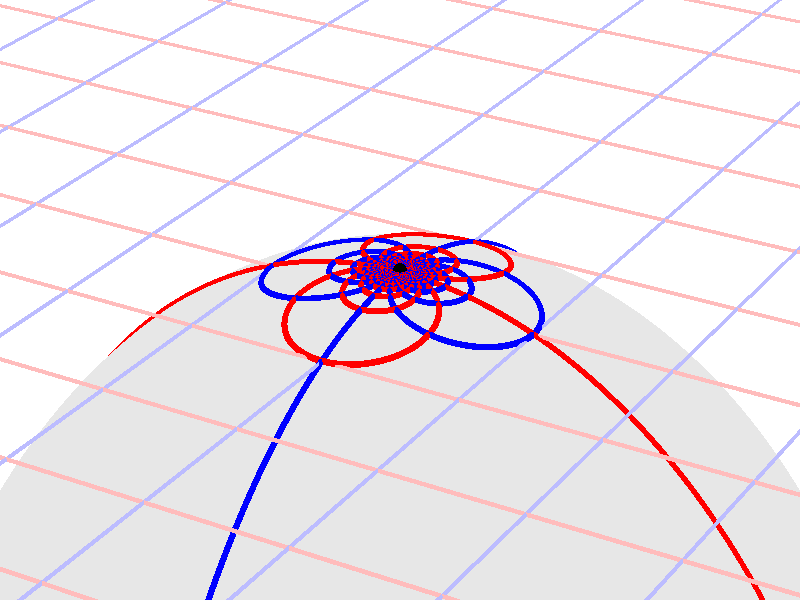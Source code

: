 #version 3.7;
global_settings{assumed_gamma 1.0}
camera{perspective location <16.275953626987476496879026, 9.396926207859083390872001, 6.840402866513374036117057> right <0.133333333333333331482962, -0.230940107675850353485814, -0.000000000000000000000000> up <-0.044429719908903583802662, -0.025651510749425152774217, 0.140953893117886280839102> direction <0.813797681349373802639491, 0.469846310392954158441370, 0.342020143325668712908083> sky <-0.296198132726023855010311, -0.171010071662834328698466, 0.939692620785908427905042> look_at <15.462155945638102139128023, 8.927079897466128954874875, 6.498382723187705600764730>}
light_source{<16.275953626987476496879026, 9.396926207859083390872001, 6.840402866513374036117057> rgb<1.0,1.0,1.0>}
background{rgb<1,1,1>}
union{object{sphere{<0.000000000000000000000000, 0.000000000000000000000000, -3.441894105897020494921890>,3.584220282880036467787477} pigment{rgbft<0.8,0.8,0.8,0.2,0.2>}}object{union{cylinder{<-50.000000000000000000000000, 50.000000000000000000000000, 0.000000000000000000000000>,<-50.000000000000000000000000, -50.000000000000000000000000, 0.000000000000000000000000>,0.010000000000000000208167}cylinder{<-49.000000000000000000000000, 50.000000000000000000000000, 0.000000000000000000000000>,<-49.000000000000000000000000, -50.000000000000000000000000, 0.000000000000000000000000>,0.010000000000000000208167}cylinder{<-48.000000000000000000000000, 50.000000000000000000000000, 0.000000000000000000000000>,<-48.000000000000000000000000, -50.000000000000000000000000, 0.000000000000000000000000>,0.010000000000000000208167}cylinder{<-47.000000000000000000000000, 50.000000000000000000000000, 0.000000000000000000000000>,<-47.000000000000000000000000, -50.000000000000000000000000, 0.000000000000000000000000>,0.010000000000000000208167}cylinder{<-46.000000000000000000000000, 50.000000000000000000000000, 0.000000000000000000000000>,<-46.000000000000000000000000, -50.000000000000000000000000, 0.000000000000000000000000>,0.010000000000000000208167}cylinder{<-45.000000000000000000000000, 50.000000000000000000000000, 0.000000000000000000000000>,<-45.000000000000000000000000, -50.000000000000000000000000, 0.000000000000000000000000>,0.010000000000000000208167}cylinder{<-44.000000000000000000000000, 50.000000000000000000000000, 0.000000000000000000000000>,<-44.000000000000000000000000, -50.000000000000000000000000, 0.000000000000000000000000>,0.010000000000000000208167}cylinder{<-43.000000000000000000000000, 50.000000000000000000000000, 0.000000000000000000000000>,<-43.000000000000000000000000, -50.000000000000000000000000, 0.000000000000000000000000>,0.010000000000000000208167}cylinder{<-42.000000000000000000000000, 50.000000000000000000000000, 0.000000000000000000000000>,<-42.000000000000000000000000, -50.000000000000000000000000, 0.000000000000000000000000>,0.010000000000000000208167}cylinder{<-41.000000000000000000000000, 50.000000000000000000000000, 0.000000000000000000000000>,<-41.000000000000000000000000, -50.000000000000000000000000, 0.000000000000000000000000>,0.010000000000000000208167}cylinder{<-40.000000000000000000000000, 50.000000000000000000000000, 0.000000000000000000000000>,<-40.000000000000000000000000, -50.000000000000000000000000, 0.000000000000000000000000>,0.010000000000000000208167}cylinder{<-39.000000000000000000000000, 50.000000000000000000000000, 0.000000000000000000000000>,<-39.000000000000000000000000, -50.000000000000000000000000, 0.000000000000000000000000>,0.010000000000000000208167}cylinder{<-38.000000000000000000000000, 50.000000000000000000000000, 0.000000000000000000000000>,<-38.000000000000000000000000, -50.000000000000000000000000, 0.000000000000000000000000>,0.010000000000000000208167}cylinder{<-37.000000000000000000000000, 50.000000000000000000000000, 0.000000000000000000000000>,<-37.000000000000000000000000, -50.000000000000000000000000, 0.000000000000000000000000>,0.010000000000000000208167}cylinder{<-36.000000000000000000000000, 50.000000000000000000000000, 0.000000000000000000000000>,<-36.000000000000000000000000, -50.000000000000000000000000, 0.000000000000000000000000>,0.010000000000000000208167}cylinder{<-35.000000000000000000000000, 50.000000000000000000000000, 0.000000000000000000000000>,<-35.000000000000000000000000, -50.000000000000000000000000, 0.000000000000000000000000>,0.010000000000000000208167}cylinder{<-34.000000000000000000000000, 50.000000000000000000000000, 0.000000000000000000000000>,<-34.000000000000000000000000, -50.000000000000000000000000, 0.000000000000000000000000>,0.010000000000000000208167}cylinder{<-33.000000000000000000000000, 50.000000000000000000000000, 0.000000000000000000000000>,<-33.000000000000000000000000, -50.000000000000000000000000, 0.000000000000000000000000>,0.010000000000000000208167}cylinder{<-32.000000000000000000000000, 50.000000000000000000000000, 0.000000000000000000000000>,<-32.000000000000000000000000, -50.000000000000000000000000, 0.000000000000000000000000>,0.010000000000000000208167}cylinder{<-31.000000000000000000000000, 50.000000000000000000000000, 0.000000000000000000000000>,<-31.000000000000000000000000, -50.000000000000000000000000, 0.000000000000000000000000>,0.010000000000000000208167}cylinder{<-30.000000000000000000000000, 50.000000000000000000000000, 0.000000000000000000000000>,<-30.000000000000000000000000, -50.000000000000000000000000, 0.000000000000000000000000>,0.010000000000000000208167}cylinder{<-29.000000000000000000000000, 50.000000000000000000000000, 0.000000000000000000000000>,<-29.000000000000000000000000, -50.000000000000000000000000, 0.000000000000000000000000>,0.010000000000000000208167}cylinder{<-28.000000000000000000000000, 50.000000000000000000000000, 0.000000000000000000000000>,<-28.000000000000000000000000, -50.000000000000000000000000, 0.000000000000000000000000>,0.010000000000000000208167}cylinder{<-27.000000000000000000000000, 50.000000000000000000000000, 0.000000000000000000000000>,<-27.000000000000000000000000, -50.000000000000000000000000, 0.000000000000000000000000>,0.010000000000000000208167}cylinder{<-26.000000000000000000000000, 50.000000000000000000000000, 0.000000000000000000000000>,<-26.000000000000000000000000, -50.000000000000000000000000, 0.000000000000000000000000>,0.010000000000000000208167}cylinder{<-25.000000000000000000000000, 50.000000000000000000000000, 0.000000000000000000000000>,<-25.000000000000000000000000, -50.000000000000000000000000, 0.000000000000000000000000>,0.010000000000000000208167}cylinder{<-24.000000000000000000000000, 50.000000000000000000000000, 0.000000000000000000000000>,<-24.000000000000000000000000, -50.000000000000000000000000, 0.000000000000000000000000>,0.010000000000000000208167}cylinder{<-23.000000000000000000000000, 50.000000000000000000000000, 0.000000000000000000000000>,<-23.000000000000000000000000, -50.000000000000000000000000, 0.000000000000000000000000>,0.010000000000000000208167}cylinder{<-22.000000000000000000000000, 50.000000000000000000000000, 0.000000000000000000000000>,<-22.000000000000000000000000, -50.000000000000000000000000, 0.000000000000000000000000>,0.010000000000000000208167}cylinder{<-21.000000000000000000000000, 50.000000000000000000000000, 0.000000000000000000000000>,<-21.000000000000000000000000, -50.000000000000000000000000, 0.000000000000000000000000>,0.010000000000000000208167}cylinder{<-20.000000000000000000000000, 50.000000000000000000000000, 0.000000000000000000000000>,<-20.000000000000000000000000, -50.000000000000000000000000, 0.000000000000000000000000>,0.010000000000000000208167}cylinder{<-19.000000000000000000000000, 50.000000000000000000000000, 0.000000000000000000000000>,<-19.000000000000000000000000, -50.000000000000000000000000, 0.000000000000000000000000>,0.010000000000000000208167}cylinder{<-18.000000000000000000000000, 50.000000000000000000000000, 0.000000000000000000000000>,<-18.000000000000000000000000, -50.000000000000000000000000, 0.000000000000000000000000>,0.010000000000000000208167}cylinder{<-17.000000000000000000000000, 50.000000000000000000000000, 0.000000000000000000000000>,<-17.000000000000000000000000, -50.000000000000000000000000, 0.000000000000000000000000>,0.010000000000000000208167}cylinder{<-16.000000000000000000000000, 50.000000000000000000000000, 0.000000000000000000000000>,<-16.000000000000000000000000, -50.000000000000000000000000, 0.000000000000000000000000>,0.010000000000000000208167}cylinder{<-15.000000000000000000000000, 50.000000000000000000000000, 0.000000000000000000000000>,<-15.000000000000000000000000, -50.000000000000000000000000, 0.000000000000000000000000>,0.010000000000000000208167}cylinder{<-14.000000000000000000000000, 50.000000000000000000000000, 0.000000000000000000000000>,<-14.000000000000000000000000, -50.000000000000000000000000, 0.000000000000000000000000>,0.010000000000000000208167}cylinder{<-13.000000000000000000000000, 50.000000000000000000000000, 0.000000000000000000000000>,<-13.000000000000000000000000, -50.000000000000000000000000, 0.000000000000000000000000>,0.010000000000000000208167}cylinder{<-12.000000000000000000000000, 50.000000000000000000000000, 0.000000000000000000000000>,<-12.000000000000000000000000, -50.000000000000000000000000, 0.000000000000000000000000>,0.010000000000000000208167}cylinder{<-11.000000000000000000000000, 50.000000000000000000000000, 0.000000000000000000000000>,<-11.000000000000000000000000, -50.000000000000000000000000, 0.000000000000000000000000>,0.010000000000000000208167}cylinder{<-10.000000000000000000000000, 50.000000000000000000000000, 0.000000000000000000000000>,<-10.000000000000000000000000, -50.000000000000000000000000, 0.000000000000000000000000>,0.010000000000000000208167}cylinder{<-9.000000000000000000000000, 50.000000000000000000000000, 0.000000000000000000000000>,<-9.000000000000000000000000, -50.000000000000000000000000, 0.000000000000000000000000>,0.010000000000000000208167}cylinder{<-8.000000000000000000000000, 50.000000000000000000000000, 0.000000000000000000000000>,<-8.000000000000000000000000, -50.000000000000000000000000, 0.000000000000000000000000>,0.010000000000000000208167}cylinder{<-7.000000000000000000000000, 50.000000000000000000000000, 0.000000000000000000000000>,<-7.000000000000000000000000, -50.000000000000000000000000, 0.000000000000000000000000>,0.010000000000000000208167}cylinder{<-6.000000000000000000000000, 50.000000000000000000000000, 0.000000000000000000000000>,<-6.000000000000000000000000, -50.000000000000000000000000, 0.000000000000000000000000>,0.010000000000000000208167}cylinder{<-5.000000000000000000000000, 50.000000000000000000000000, 0.000000000000000000000000>,<-5.000000000000000000000000, -50.000000000000000000000000, 0.000000000000000000000000>,0.010000000000000000208167}cylinder{<-4.000000000000000000000000, 50.000000000000000000000000, 0.000000000000000000000000>,<-4.000000000000000000000000, -50.000000000000000000000000, 0.000000000000000000000000>,0.010000000000000000208167}cylinder{<-3.000000000000000000000000, 50.000000000000000000000000, 0.000000000000000000000000>,<-3.000000000000000000000000, -50.000000000000000000000000, 0.000000000000000000000000>,0.010000000000000000208167}cylinder{<-2.000000000000000000000000, 50.000000000000000000000000, 0.000000000000000000000000>,<-2.000000000000000000000000, -50.000000000000000000000000, 0.000000000000000000000000>,0.010000000000000000208167}cylinder{<-1.000000000000000000000000, 50.000000000000000000000000, 0.000000000000000000000000>,<-1.000000000000000000000000, -50.000000000000000000000000, 0.000000000000000000000000>,0.010000000000000000208167}cylinder{<0.000000000000000000000000, 50.000000000000000000000000, 0.000000000000000000000000>,<0.000000000000000000000000, -50.000000000000000000000000, 0.000000000000000000000000>,0.010000000000000000208167}cylinder{<1.000000000000000000000000, 50.000000000000000000000000, 0.000000000000000000000000>,<1.000000000000000000000000, -50.000000000000000000000000, 0.000000000000000000000000>,0.010000000000000000208167}cylinder{<2.000000000000000000000000, 50.000000000000000000000000, 0.000000000000000000000000>,<2.000000000000000000000000, -50.000000000000000000000000, 0.000000000000000000000000>,0.010000000000000000208167}cylinder{<3.000000000000000000000000, 50.000000000000000000000000, 0.000000000000000000000000>,<3.000000000000000000000000, -50.000000000000000000000000, 0.000000000000000000000000>,0.010000000000000000208167}cylinder{<4.000000000000000000000000, 50.000000000000000000000000, 0.000000000000000000000000>,<4.000000000000000000000000, -50.000000000000000000000000, 0.000000000000000000000000>,0.010000000000000000208167}cylinder{<5.000000000000000000000000, 50.000000000000000000000000, 0.000000000000000000000000>,<5.000000000000000000000000, -50.000000000000000000000000, 0.000000000000000000000000>,0.010000000000000000208167}cylinder{<6.000000000000000000000000, 50.000000000000000000000000, 0.000000000000000000000000>,<6.000000000000000000000000, -50.000000000000000000000000, 0.000000000000000000000000>,0.010000000000000000208167}cylinder{<7.000000000000000000000000, 50.000000000000000000000000, 0.000000000000000000000000>,<7.000000000000000000000000, -50.000000000000000000000000, 0.000000000000000000000000>,0.010000000000000000208167}cylinder{<8.000000000000000000000000, 50.000000000000000000000000, 0.000000000000000000000000>,<8.000000000000000000000000, -50.000000000000000000000000, 0.000000000000000000000000>,0.010000000000000000208167}cylinder{<9.000000000000000000000000, 50.000000000000000000000000, 0.000000000000000000000000>,<9.000000000000000000000000, -50.000000000000000000000000, 0.000000000000000000000000>,0.010000000000000000208167}cylinder{<10.000000000000000000000000, 50.000000000000000000000000, 0.000000000000000000000000>,<10.000000000000000000000000, -50.000000000000000000000000, 0.000000000000000000000000>,0.010000000000000000208167}cylinder{<11.000000000000000000000000, 50.000000000000000000000000, 0.000000000000000000000000>,<11.000000000000000000000000, -50.000000000000000000000000, 0.000000000000000000000000>,0.010000000000000000208167}cylinder{<12.000000000000000000000000, 50.000000000000000000000000, 0.000000000000000000000000>,<12.000000000000000000000000, -50.000000000000000000000000, 0.000000000000000000000000>,0.010000000000000000208167}cylinder{<13.000000000000000000000000, 50.000000000000000000000000, 0.000000000000000000000000>,<13.000000000000000000000000, -50.000000000000000000000000, 0.000000000000000000000000>,0.010000000000000000208167}cylinder{<14.000000000000000000000000, 50.000000000000000000000000, 0.000000000000000000000000>,<14.000000000000000000000000, -50.000000000000000000000000, 0.000000000000000000000000>,0.010000000000000000208167}cylinder{<15.000000000000000000000000, 50.000000000000000000000000, 0.000000000000000000000000>,<15.000000000000000000000000, -50.000000000000000000000000, 0.000000000000000000000000>,0.010000000000000000208167}cylinder{<16.000000000000000000000000, 50.000000000000000000000000, 0.000000000000000000000000>,<16.000000000000000000000000, -50.000000000000000000000000, 0.000000000000000000000000>,0.010000000000000000208167}cylinder{<17.000000000000000000000000, 50.000000000000000000000000, 0.000000000000000000000000>,<17.000000000000000000000000, -50.000000000000000000000000, 0.000000000000000000000000>,0.010000000000000000208167}cylinder{<18.000000000000000000000000, 50.000000000000000000000000, 0.000000000000000000000000>,<18.000000000000000000000000, -50.000000000000000000000000, 0.000000000000000000000000>,0.010000000000000000208167}cylinder{<19.000000000000000000000000, 50.000000000000000000000000, 0.000000000000000000000000>,<19.000000000000000000000000, -50.000000000000000000000000, 0.000000000000000000000000>,0.010000000000000000208167}cylinder{<20.000000000000000000000000, 50.000000000000000000000000, 0.000000000000000000000000>,<20.000000000000000000000000, -50.000000000000000000000000, 0.000000000000000000000000>,0.010000000000000000208167}cylinder{<21.000000000000000000000000, 50.000000000000000000000000, 0.000000000000000000000000>,<21.000000000000000000000000, -50.000000000000000000000000, 0.000000000000000000000000>,0.010000000000000000208167}cylinder{<22.000000000000000000000000, 50.000000000000000000000000, 0.000000000000000000000000>,<22.000000000000000000000000, -50.000000000000000000000000, 0.000000000000000000000000>,0.010000000000000000208167}cylinder{<23.000000000000000000000000, 50.000000000000000000000000, 0.000000000000000000000000>,<23.000000000000000000000000, -50.000000000000000000000000, 0.000000000000000000000000>,0.010000000000000000208167}cylinder{<24.000000000000000000000000, 50.000000000000000000000000, 0.000000000000000000000000>,<24.000000000000000000000000, -50.000000000000000000000000, 0.000000000000000000000000>,0.010000000000000000208167}cylinder{<25.000000000000000000000000, 50.000000000000000000000000, 0.000000000000000000000000>,<25.000000000000000000000000, -50.000000000000000000000000, 0.000000000000000000000000>,0.010000000000000000208167}cylinder{<26.000000000000000000000000, 50.000000000000000000000000, 0.000000000000000000000000>,<26.000000000000000000000000, -50.000000000000000000000000, 0.000000000000000000000000>,0.010000000000000000208167}cylinder{<27.000000000000000000000000, 50.000000000000000000000000, 0.000000000000000000000000>,<27.000000000000000000000000, -50.000000000000000000000000, 0.000000000000000000000000>,0.010000000000000000208167}cylinder{<28.000000000000000000000000, 50.000000000000000000000000, 0.000000000000000000000000>,<28.000000000000000000000000, -50.000000000000000000000000, 0.000000000000000000000000>,0.010000000000000000208167}cylinder{<29.000000000000000000000000, 50.000000000000000000000000, 0.000000000000000000000000>,<29.000000000000000000000000, -50.000000000000000000000000, 0.000000000000000000000000>,0.010000000000000000208167}cylinder{<30.000000000000000000000000, 50.000000000000000000000000, 0.000000000000000000000000>,<30.000000000000000000000000, -50.000000000000000000000000, 0.000000000000000000000000>,0.010000000000000000208167}cylinder{<31.000000000000000000000000, 50.000000000000000000000000, 0.000000000000000000000000>,<31.000000000000000000000000, -50.000000000000000000000000, 0.000000000000000000000000>,0.010000000000000000208167}cylinder{<32.000000000000000000000000, 50.000000000000000000000000, 0.000000000000000000000000>,<32.000000000000000000000000, -50.000000000000000000000000, 0.000000000000000000000000>,0.010000000000000000208167}cylinder{<33.000000000000000000000000, 50.000000000000000000000000, 0.000000000000000000000000>,<33.000000000000000000000000, -50.000000000000000000000000, 0.000000000000000000000000>,0.010000000000000000208167}cylinder{<34.000000000000000000000000, 50.000000000000000000000000, 0.000000000000000000000000>,<34.000000000000000000000000, -50.000000000000000000000000, 0.000000000000000000000000>,0.010000000000000000208167}cylinder{<35.000000000000000000000000, 50.000000000000000000000000, 0.000000000000000000000000>,<35.000000000000000000000000, -50.000000000000000000000000, 0.000000000000000000000000>,0.010000000000000000208167}cylinder{<36.000000000000000000000000, 50.000000000000000000000000, 0.000000000000000000000000>,<36.000000000000000000000000, -50.000000000000000000000000, 0.000000000000000000000000>,0.010000000000000000208167}cylinder{<37.000000000000000000000000, 50.000000000000000000000000, 0.000000000000000000000000>,<37.000000000000000000000000, -50.000000000000000000000000, 0.000000000000000000000000>,0.010000000000000000208167}cylinder{<38.000000000000000000000000, 50.000000000000000000000000, 0.000000000000000000000000>,<38.000000000000000000000000, -50.000000000000000000000000, 0.000000000000000000000000>,0.010000000000000000208167}cylinder{<39.000000000000000000000000, 50.000000000000000000000000, 0.000000000000000000000000>,<39.000000000000000000000000, -50.000000000000000000000000, 0.000000000000000000000000>,0.010000000000000000208167}cylinder{<40.000000000000000000000000, 50.000000000000000000000000, 0.000000000000000000000000>,<40.000000000000000000000000, -50.000000000000000000000000, 0.000000000000000000000000>,0.010000000000000000208167}cylinder{<41.000000000000000000000000, 50.000000000000000000000000, 0.000000000000000000000000>,<41.000000000000000000000000, -50.000000000000000000000000, 0.000000000000000000000000>,0.010000000000000000208167}cylinder{<42.000000000000000000000000, 50.000000000000000000000000, 0.000000000000000000000000>,<42.000000000000000000000000, -50.000000000000000000000000, 0.000000000000000000000000>,0.010000000000000000208167}cylinder{<43.000000000000000000000000, 50.000000000000000000000000, 0.000000000000000000000000>,<43.000000000000000000000000, -50.000000000000000000000000, 0.000000000000000000000000>,0.010000000000000000208167}cylinder{<44.000000000000000000000000, 50.000000000000000000000000, 0.000000000000000000000000>,<44.000000000000000000000000, -50.000000000000000000000000, 0.000000000000000000000000>,0.010000000000000000208167}cylinder{<45.000000000000000000000000, 50.000000000000000000000000, 0.000000000000000000000000>,<45.000000000000000000000000, -50.000000000000000000000000, 0.000000000000000000000000>,0.010000000000000000208167}cylinder{<46.000000000000000000000000, 50.000000000000000000000000, 0.000000000000000000000000>,<46.000000000000000000000000, -50.000000000000000000000000, 0.000000000000000000000000>,0.010000000000000000208167}cylinder{<47.000000000000000000000000, 50.000000000000000000000000, 0.000000000000000000000000>,<47.000000000000000000000000, -50.000000000000000000000000, 0.000000000000000000000000>,0.010000000000000000208167}cylinder{<48.000000000000000000000000, 50.000000000000000000000000, 0.000000000000000000000000>,<48.000000000000000000000000, -50.000000000000000000000000, 0.000000000000000000000000>,0.010000000000000000208167}cylinder{<49.000000000000000000000000, 50.000000000000000000000000, 0.000000000000000000000000>,<49.000000000000000000000000, -50.000000000000000000000000, 0.000000000000000000000000>,0.010000000000000000208167}cylinder{<50.000000000000000000000000, 50.000000000000000000000000, 0.000000000000000000000000>,<50.000000000000000000000000, -50.000000000000000000000000, 0.000000000000000000000000>,0.010000000000000000208167}} pigment{rgb<1.0,0.5,0.5>}}object{union{cylinder{<50.000000000000000000000000, -50.000000000000000000000000, 0.000000000000000000000000>,<-50.000000000000000000000000, -50.000000000000000000000000, 0.000000000000000000000000>,0.010000000000000000208167}cylinder{<50.000000000000000000000000, -49.000000000000000000000000, 0.000000000000000000000000>,<-50.000000000000000000000000, -49.000000000000000000000000, 0.000000000000000000000000>,0.010000000000000000208167}cylinder{<50.000000000000000000000000, -48.000000000000000000000000, 0.000000000000000000000000>,<-50.000000000000000000000000, -48.000000000000000000000000, 0.000000000000000000000000>,0.010000000000000000208167}cylinder{<50.000000000000000000000000, -47.000000000000000000000000, 0.000000000000000000000000>,<-50.000000000000000000000000, -47.000000000000000000000000, 0.000000000000000000000000>,0.010000000000000000208167}cylinder{<50.000000000000000000000000, -46.000000000000000000000000, 0.000000000000000000000000>,<-50.000000000000000000000000, -46.000000000000000000000000, 0.000000000000000000000000>,0.010000000000000000208167}cylinder{<50.000000000000000000000000, -45.000000000000000000000000, 0.000000000000000000000000>,<-50.000000000000000000000000, -45.000000000000000000000000, 0.000000000000000000000000>,0.010000000000000000208167}cylinder{<50.000000000000000000000000, -44.000000000000000000000000, 0.000000000000000000000000>,<-50.000000000000000000000000, -44.000000000000000000000000, 0.000000000000000000000000>,0.010000000000000000208167}cylinder{<50.000000000000000000000000, -43.000000000000000000000000, 0.000000000000000000000000>,<-50.000000000000000000000000, -43.000000000000000000000000, 0.000000000000000000000000>,0.010000000000000000208167}cylinder{<50.000000000000000000000000, -42.000000000000000000000000, 0.000000000000000000000000>,<-50.000000000000000000000000, -42.000000000000000000000000, 0.000000000000000000000000>,0.010000000000000000208167}cylinder{<50.000000000000000000000000, -41.000000000000000000000000, 0.000000000000000000000000>,<-50.000000000000000000000000, -41.000000000000000000000000, 0.000000000000000000000000>,0.010000000000000000208167}cylinder{<50.000000000000000000000000, -40.000000000000000000000000, 0.000000000000000000000000>,<-50.000000000000000000000000, -40.000000000000000000000000, 0.000000000000000000000000>,0.010000000000000000208167}cylinder{<50.000000000000000000000000, -39.000000000000000000000000, 0.000000000000000000000000>,<-50.000000000000000000000000, -39.000000000000000000000000, 0.000000000000000000000000>,0.010000000000000000208167}cylinder{<50.000000000000000000000000, -38.000000000000000000000000, 0.000000000000000000000000>,<-50.000000000000000000000000, -38.000000000000000000000000, 0.000000000000000000000000>,0.010000000000000000208167}cylinder{<50.000000000000000000000000, -37.000000000000000000000000, 0.000000000000000000000000>,<-50.000000000000000000000000, -37.000000000000000000000000, 0.000000000000000000000000>,0.010000000000000000208167}cylinder{<50.000000000000000000000000, -36.000000000000000000000000, 0.000000000000000000000000>,<-50.000000000000000000000000, -36.000000000000000000000000, 0.000000000000000000000000>,0.010000000000000000208167}cylinder{<50.000000000000000000000000, -35.000000000000000000000000, 0.000000000000000000000000>,<-50.000000000000000000000000, -35.000000000000000000000000, 0.000000000000000000000000>,0.010000000000000000208167}cylinder{<50.000000000000000000000000, -34.000000000000000000000000, 0.000000000000000000000000>,<-50.000000000000000000000000, -34.000000000000000000000000, 0.000000000000000000000000>,0.010000000000000000208167}cylinder{<50.000000000000000000000000, -33.000000000000000000000000, 0.000000000000000000000000>,<-50.000000000000000000000000, -33.000000000000000000000000, 0.000000000000000000000000>,0.010000000000000000208167}cylinder{<50.000000000000000000000000, -32.000000000000000000000000, 0.000000000000000000000000>,<-50.000000000000000000000000, -32.000000000000000000000000, 0.000000000000000000000000>,0.010000000000000000208167}cylinder{<50.000000000000000000000000, -31.000000000000000000000000, 0.000000000000000000000000>,<-50.000000000000000000000000, -31.000000000000000000000000, 0.000000000000000000000000>,0.010000000000000000208167}cylinder{<50.000000000000000000000000, -30.000000000000000000000000, 0.000000000000000000000000>,<-50.000000000000000000000000, -30.000000000000000000000000, 0.000000000000000000000000>,0.010000000000000000208167}cylinder{<50.000000000000000000000000, -29.000000000000000000000000, 0.000000000000000000000000>,<-50.000000000000000000000000, -29.000000000000000000000000, 0.000000000000000000000000>,0.010000000000000000208167}cylinder{<50.000000000000000000000000, -28.000000000000000000000000, 0.000000000000000000000000>,<-50.000000000000000000000000, -28.000000000000000000000000, 0.000000000000000000000000>,0.010000000000000000208167}cylinder{<50.000000000000000000000000, -27.000000000000000000000000, 0.000000000000000000000000>,<-50.000000000000000000000000, -27.000000000000000000000000, 0.000000000000000000000000>,0.010000000000000000208167}cylinder{<50.000000000000000000000000, -26.000000000000000000000000, 0.000000000000000000000000>,<-50.000000000000000000000000, -26.000000000000000000000000, 0.000000000000000000000000>,0.010000000000000000208167}cylinder{<50.000000000000000000000000, -25.000000000000000000000000, 0.000000000000000000000000>,<-50.000000000000000000000000, -25.000000000000000000000000, 0.000000000000000000000000>,0.010000000000000000208167}cylinder{<50.000000000000000000000000, -24.000000000000000000000000, 0.000000000000000000000000>,<-50.000000000000000000000000, -24.000000000000000000000000, 0.000000000000000000000000>,0.010000000000000000208167}cylinder{<50.000000000000000000000000, -23.000000000000000000000000, 0.000000000000000000000000>,<-50.000000000000000000000000, -23.000000000000000000000000, 0.000000000000000000000000>,0.010000000000000000208167}cylinder{<50.000000000000000000000000, -22.000000000000000000000000, 0.000000000000000000000000>,<-50.000000000000000000000000, -22.000000000000000000000000, 0.000000000000000000000000>,0.010000000000000000208167}cylinder{<50.000000000000000000000000, -21.000000000000000000000000, 0.000000000000000000000000>,<-50.000000000000000000000000, -21.000000000000000000000000, 0.000000000000000000000000>,0.010000000000000000208167}cylinder{<50.000000000000000000000000, -20.000000000000000000000000, 0.000000000000000000000000>,<-50.000000000000000000000000, -20.000000000000000000000000, 0.000000000000000000000000>,0.010000000000000000208167}cylinder{<50.000000000000000000000000, -19.000000000000000000000000, 0.000000000000000000000000>,<-50.000000000000000000000000, -19.000000000000000000000000, 0.000000000000000000000000>,0.010000000000000000208167}cylinder{<50.000000000000000000000000, -18.000000000000000000000000, 0.000000000000000000000000>,<-50.000000000000000000000000, -18.000000000000000000000000, 0.000000000000000000000000>,0.010000000000000000208167}cylinder{<50.000000000000000000000000, -17.000000000000000000000000, 0.000000000000000000000000>,<-50.000000000000000000000000, -17.000000000000000000000000, 0.000000000000000000000000>,0.010000000000000000208167}cylinder{<50.000000000000000000000000, -16.000000000000000000000000, 0.000000000000000000000000>,<-50.000000000000000000000000, -16.000000000000000000000000, 0.000000000000000000000000>,0.010000000000000000208167}cylinder{<50.000000000000000000000000, -15.000000000000000000000000, 0.000000000000000000000000>,<-50.000000000000000000000000, -15.000000000000000000000000, 0.000000000000000000000000>,0.010000000000000000208167}cylinder{<50.000000000000000000000000, -14.000000000000000000000000, 0.000000000000000000000000>,<-50.000000000000000000000000, -14.000000000000000000000000, 0.000000000000000000000000>,0.010000000000000000208167}cylinder{<50.000000000000000000000000, -13.000000000000000000000000, 0.000000000000000000000000>,<-50.000000000000000000000000, -13.000000000000000000000000, 0.000000000000000000000000>,0.010000000000000000208167}cylinder{<50.000000000000000000000000, -12.000000000000000000000000, 0.000000000000000000000000>,<-50.000000000000000000000000, -12.000000000000000000000000, 0.000000000000000000000000>,0.010000000000000000208167}cylinder{<50.000000000000000000000000, -11.000000000000000000000000, 0.000000000000000000000000>,<-50.000000000000000000000000, -11.000000000000000000000000, 0.000000000000000000000000>,0.010000000000000000208167}cylinder{<50.000000000000000000000000, -10.000000000000000000000000, 0.000000000000000000000000>,<-50.000000000000000000000000, -10.000000000000000000000000, 0.000000000000000000000000>,0.010000000000000000208167}cylinder{<50.000000000000000000000000, -9.000000000000000000000000, 0.000000000000000000000000>,<-50.000000000000000000000000, -9.000000000000000000000000, 0.000000000000000000000000>,0.010000000000000000208167}cylinder{<50.000000000000000000000000, -8.000000000000000000000000, 0.000000000000000000000000>,<-50.000000000000000000000000, -8.000000000000000000000000, 0.000000000000000000000000>,0.010000000000000000208167}cylinder{<50.000000000000000000000000, -7.000000000000000000000000, 0.000000000000000000000000>,<-50.000000000000000000000000, -7.000000000000000000000000, 0.000000000000000000000000>,0.010000000000000000208167}cylinder{<50.000000000000000000000000, -6.000000000000000000000000, 0.000000000000000000000000>,<-50.000000000000000000000000, -6.000000000000000000000000, 0.000000000000000000000000>,0.010000000000000000208167}cylinder{<50.000000000000000000000000, -5.000000000000000000000000, 0.000000000000000000000000>,<-50.000000000000000000000000, -5.000000000000000000000000, 0.000000000000000000000000>,0.010000000000000000208167}cylinder{<50.000000000000000000000000, -4.000000000000000000000000, 0.000000000000000000000000>,<-50.000000000000000000000000, -4.000000000000000000000000, 0.000000000000000000000000>,0.010000000000000000208167}cylinder{<50.000000000000000000000000, -3.000000000000000000000000, 0.000000000000000000000000>,<-50.000000000000000000000000, -3.000000000000000000000000, 0.000000000000000000000000>,0.010000000000000000208167}cylinder{<50.000000000000000000000000, -2.000000000000000000000000, 0.000000000000000000000000>,<-50.000000000000000000000000, -2.000000000000000000000000, 0.000000000000000000000000>,0.010000000000000000208167}cylinder{<50.000000000000000000000000, -1.000000000000000000000000, 0.000000000000000000000000>,<-50.000000000000000000000000, -1.000000000000000000000000, 0.000000000000000000000000>,0.010000000000000000208167}cylinder{<50.000000000000000000000000, 0.000000000000000000000000, 0.000000000000000000000000>,<-50.000000000000000000000000, 0.000000000000000000000000, 0.000000000000000000000000>,0.010000000000000000208167}cylinder{<50.000000000000000000000000, 1.000000000000000000000000, 0.000000000000000000000000>,<-50.000000000000000000000000, 1.000000000000000000000000, 0.000000000000000000000000>,0.010000000000000000208167}cylinder{<50.000000000000000000000000, 2.000000000000000000000000, 0.000000000000000000000000>,<-50.000000000000000000000000, 2.000000000000000000000000, 0.000000000000000000000000>,0.010000000000000000208167}cylinder{<50.000000000000000000000000, 3.000000000000000000000000, 0.000000000000000000000000>,<-50.000000000000000000000000, 3.000000000000000000000000, 0.000000000000000000000000>,0.010000000000000000208167}cylinder{<50.000000000000000000000000, 4.000000000000000000000000, 0.000000000000000000000000>,<-50.000000000000000000000000, 4.000000000000000000000000, 0.000000000000000000000000>,0.010000000000000000208167}cylinder{<50.000000000000000000000000, 5.000000000000000000000000, 0.000000000000000000000000>,<-50.000000000000000000000000, 5.000000000000000000000000, 0.000000000000000000000000>,0.010000000000000000208167}cylinder{<50.000000000000000000000000, 6.000000000000000000000000, 0.000000000000000000000000>,<-50.000000000000000000000000, 6.000000000000000000000000, 0.000000000000000000000000>,0.010000000000000000208167}cylinder{<50.000000000000000000000000, 7.000000000000000000000000, 0.000000000000000000000000>,<-50.000000000000000000000000, 7.000000000000000000000000, 0.000000000000000000000000>,0.010000000000000000208167}cylinder{<50.000000000000000000000000, 8.000000000000000000000000, 0.000000000000000000000000>,<-50.000000000000000000000000, 8.000000000000000000000000, 0.000000000000000000000000>,0.010000000000000000208167}cylinder{<50.000000000000000000000000, 9.000000000000000000000000, 0.000000000000000000000000>,<-50.000000000000000000000000, 9.000000000000000000000000, 0.000000000000000000000000>,0.010000000000000000208167}cylinder{<50.000000000000000000000000, 10.000000000000000000000000, 0.000000000000000000000000>,<-50.000000000000000000000000, 10.000000000000000000000000, 0.000000000000000000000000>,0.010000000000000000208167}cylinder{<50.000000000000000000000000, 11.000000000000000000000000, 0.000000000000000000000000>,<-50.000000000000000000000000, 11.000000000000000000000000, 0.000000000000000000000000>,0.010000000000000000208167}cylinder{<50.000000000000000000000000, 12.000000000000000000000000, 0.000000000000000000000000>,<-50.000000000000000000000000, 12.000000000000000000000000, 0.000000000000000000000000>,0.010000000000000000208167}cylinder{<50.000000000000000000000000, 13.000000000000000000000000, 0.000000000000000000000000>,<-50.000000000000000000000000, 13.000000000000000000000000, 0.000000000000000000000000>,0.010000000000000000208167}cylinder{<50.000000000000000000000000, 14.000000000000000000000000, 0.000000000000000000000000>,<-50.000000000000000000000000, 14.000000000000000000000000, 0.000000000000000000000000>,0.010000000000000000208167}cylinder{<50.000000000000000000000000, 15.000000000000000000000000, 0.000000000000000000000000>,<-50.000000000000000000000000, 15.000000000000000000000000, 0.000000000000000000000000>,0.010000000000000000208167}cylinder{<50.000000000000000000000000, 16.000000000000000000000000, 0.000000000000000000000000>,<-50.000000000000000000000000, 16.000000000000000000000000, 0.000000000000000000000000>,0.010000000000000000208167}cylinder{<50.000000000000000000000000, 17.000000000000000000000000, 0.000000000000000000000000>,<-50.000000000000000000000000, 17.000000000000000000000000, 0.000000000000000000000000>,0.010000000000000000208167}cylinder{<50.000000000000000000000000, 18.000000000000000000000000, 0.000000000000000000000000>,<-50.000000000000000000000000, 18.000000000000000000000000, 0.000000000000000000000000>,0.010000000000000000208167}cylinder{<50.000000000000000000000000, 19.000000000000000000000000, 0.000000000000000000000000>,<-50.000000000000000000000000, 19.000000000000000000000000, 0.000000000000000000000000>,0.010000000000000000208167}cylinder{<50.000000000000000000000000, 20.000000000000000000000000, 0.000000000000000000000000>,<-50.000000000000000000000000, 20.000000000000000000000000, 0.000000000000000000000000>,0.010000000000000000208167}cylinder{<50.000000000000000000000000, 21.000000000000000000000000, 0.000000000000000000000000>,<-50.000000000000000000000000, 21.000000000000000000000000, 0.000000000000000000000000>,0.010000000000000000208167}cylinder{<50.000000000000000000000000, 22.000000000000000000000000, 0.000000000000000000000000>,<-50.000000000000000000000000, 22.000000000000000000000000, 0.000000000000000000000000>,0.010000000000000000208167}cylinder{<50.000000000000000000000000, 23.000000000000000000000000, 0.000000000000000000000000>,<-50.000000000000000000000000, 23.000000000000000000000000, 0.000000000000000000000000>,0.010000000000000000208167}cylinder{<50.000000000000000000000000, 24.000000000000000000000000, 0.000000000000000000000000>,<-50.000000000000000000000000, 24.000000000000000000000000, 0.000000000000000000000000>,0.010000000000000000208167}cylinder{<50.000000000000000000000000, 25.000000000000000000000000, 0.000000000000000000000000>,<-50.000000000000000000000000, 25.000000000000000000000000, 0.000000000000000000000000>,0.010000000000000000208167}cylinder{<50.000000000000000000000000, 26.000000000000000000000000, 0.000000000000000000000000>,<-50.000000000000000000000000, 26.000000000000000000000000, 0.000000000000000000000000>,0.010000000000000000208167}cylinder{<50.000000000000000000000000, 27.000000000000000000000000, 0.000000000000000000000000>,<-50.000000000000000000000000, 27.000000000000000000000000, 0.000000000000000000000000>,0.010000000000000000208167}cylinder{<50.000000000000000000000000, 28.000000000000000000000000, 0.000000000000000000000000>,<-50.000000000000000000000000, 28.000000000000000000000000, 0.000000000000000000000000>,0.010000000000000000208167}cylinder{<50.000000000000000000000000, 29.000000000000000000000000, 0.000000000000000000000000>,<-50.000000000000000000000000, 29.000000000000000000000000, 0.000000000000000000000000>,0.010000000000000000208167}cylinder{<50.000000000000000000000000, 30.000000000000000000000000, 0.000000000000000000000000>,<-50.000000000000000000000000, 30.000000000000000000000000, 0.000000000000000000000000>,0.010000000000000000208167}cylinder{<50.000000000000000000000000, 31.000000000000000000000000, 0.000000000000000000000000>,<-50.000000000000000000000000, 31.000000000000000000000000, 0.000000000000000000000000>,0.010000000000000000208167}cylinder{<50.000000000000000000000000, 32.000000000000000000000000, 0.000000000000000000000000>,<-50.000000000000000000000000, 32.000000000000000000000000, 0.000000000000000000000000>,0.010000000000000000208167}cylinder{<50.000000000000000000000000, 33.000000000000000000000000, 0.000000000000000000000000>,<-50.000000000000000000000000, 33.000000000000000000000000, 0.000000000000000000000000>,0.010000000000000000208167}cylinder{<50.000000000000000000000000, 34.000000000000000000000000, 0.000000000000000000000000>,<-50.000000000000000000000000, 34.000000000000000000000000, 0.000000000000000000000000>,0.010000000000000000208167}cylinder{<50.000000000000000000000000, 35.000000000000000000000000, 0.000000000000000000000000>,<-50.000000000000000000000000, 35.000000000000000000000000, 0.000000000000000000000000>,0.010000000000000000208167}cylinder{<50.000000000000000000000000, 36.000000000000000000000000, 0.000000000000000000000000>,<-50.000000000000000000000000, 36.000000000000000000000000, 0.000000000000000000000000>,0.010000000000000000208167}cylinder{<50.000000000000000000000000, 37.000000000000000000000000, 0.000000000000000000000000>,<-50.000000000000000000000000, 37.000000000000000000000000, 0.000000000000000000000000>,0.010000000000000000208167}cylinder{<50.000000000000000000000000, 38.000000000000000000000000, 0.000000000000000000000000>,<-50.000000000000000000000000, 38.000000000000000000000000, 0.000000000000000000000000>,0.010000000000000000208167}cylinder{<50.000000000000000000000000, 39.000000000000000000000000, 0.000000000000000000000000>,<-50.000000000000000000000000, 39.000000000000000000000000, 0.000000000000000000000000>,0.010000000000000000208167}cylinder{<50.000000000000000000000000, 40.000000000000000000000000, 0.000000000000000000000000>,<-50.000000000000000000000000, 40.000000000000000000000000, 0.000000000000000000000000>,0.010000000000000000208167}cylinder{<50.000000000000000000000000, 41.000000000000000000000000, 0.000000000000000000000000>,<-50.000000000000000000000000, 41.000000000000000000000000, 0.000000000000000000000000>,0.010000000000000000208167}cylinder{<50.000000000000000000000000, 42.000000000000000000000000, 0.000000000000000000000000>,<-50.000000000000000000000000, 42.000000000000000000000000, 0.000000000000000000000000>,0.010000000000000000208167}cylinder{<50.000000000000000000000000, 43.000000000000000000000000, 0.000000000000000000000000>,<-50.000000000000000000000000, 43.000000000000000000000000, 0.000000000000000000000000>,0.010000000000000000208167}cylinder{<50.000000000000000000000000, 44.000000000000000000000000, 0.000000000000000000000000>,<-50.000000000000000000000000, 44.000000000000000000000000, 0.000000000000000000000000>,0.010000000000000000208167}cylinder{<50.000000000000000000000000, 45.000000000000000000000000, 0.000000000000000000000000>,<-50.000000000000000000000000, 45.000000000000000000000000, 0.000000000000000000000000>,0.010000000000000000208167}cylinder{<50.000000000000000000000000, 46.000000000000000000000000, 0.000000000000000000000000>,<-50.000000000000000000000000, 46.000000000000000000000000, 0.000000000000000000000000>,0.010000000000000000208167}cylinder{<50.000000000000000000000000, 47.000000000000000000000000, 0.000000000000000000000000>,<-50.000000000000000000000000, 47.000000000000000000000000, 0.000000000000000000000000>,0.010000000000000000208167}cylinder{<50.000000000000000000000000, 48.000000000000000000000000, 0.000000000000000000000000>,<-50.000000000000000000000000, 48.000000000000000000000000, 0.000000000000000000000000>,0.010000000000000000208167}cylinder{<50.000000000000000000000000, 49.000000000000000000000000, 0.000000000000000000000000>,<-50.000000000000000000000000, 49.000000000000000000000000, 0.000000000000000000000000>,0.010000000000000000208167}cylinder{<50.000000000000000000000000, 50.000000000000000000000000, 0.000000000000000000000000>,<-50.000000000000000000000000, 50.000000000000000000000000, 0.000000000000000000000000>,0.010000000000000000208167}} pigment{rgb<0.5,0.5,1.0>}}sphere{<0.000000000000000000000000, 0.000000000000000000000000, 0.142326176983016416954797>,0.050000000000000002775558}object{union{object{torus{0.010202526072638412601989,0.020000000000000000416334} matrix <0.999995948676500434615377, -0.000000000000000000000000, 0.002846512003480060250954, 0.002846512003480060250954, 0.000000000000000000000000, -0.999995948676500434615377, 0.000000000000000000000000, 1.000000000000000000000000, 0.000000000000000000000000, -0.010202484738917298387473, 0.000000000000000000000000, 0.142297135369994526277182>}object{torus{0.010410739151368723562352,0.020000000000000000416334} matrix <0.999995781630187985378200, -0.000000000000000000000000, 0.002904603558088176759600, 0.002904603558088176759600, 0.000000000000000000000000, -0.999995781630187985378200, 0.000000000000000000000000, 1.000000000000000000000000, 0.000000000000000000000000, -0.010410695235020047885732, 0.000000000000000000000000, 0.142295937912056857932441>}object{torus{0.010627627662941695196874,0.020000000000000000416334} matrix <0.999995604034789709047004, -0.000000000000000000000000, 0.002965115696960848347408, 0.002965115696960848347408, 0.000000000000000000000000, -0.999995604034789709047004, 0.000000000000000000000000, 1.000000000000000000000000, 0.000000000000000000000000, -0.010627580944246230870709, 0.000000000000000000000000, 0.142294664838355261471392>}object{torus{0.010853745348521098845751,0.020000000000000000416334} matrix <0.999995414983694375088419, -0.000000000000000000000000, 0.003028202699438705108176, 0.003028202699438705108176, 0.000000000000000000000000, -0.999995414983694375088419, 0.000000000000000000000000, 1.000000000000000000000000, 0.000000000000000000000000, -0.010853695583924807821496, 0.000000000000000000000000, 0.142293309643169885170266>}object{torus{0.011089694099622847064945,0.020000000000000000416334} matrix <0.999995213469907717751539, -0.000000000000000000000000, 0.003094032526319975915513, 0.003094032526319975915513, 0.000000000000000000000000, -0.999995213469907717751539, 0.000000000000000000000000, 1.000000000000000000000000, 0.000000000000000000000000, -0.011089641018463354885104, 0.000000000000000000000000, 0.142291865108985587928814>}object{torus{0.011336129307900824972344,0.020000000000000000416334} matrix <0.999994998373225696397526, -0.000000000000000000000000, 0.003162788094800000025797, 0.003162788094800000025797, 0.000000000000000000000000, -0.999994998373225696397526, 0.000000000000000000000000, 1.000000000000000000000000, 0.000000000000000000000000, -0.011336072608812379838850, 0.000000000000000000000000, 0.142290323207776459035756>}object{torus{0.011593765944607828388691,0.020000000000000000416334} matrix <0.999994768444792070383187, -0.000000000000000000000000, 0.003234668923846516653403, 0.003234668923846516653403, 0.000000000000000000000000, -0.999994768444792070383187, 0.000000000000000000000000, 1.000000000000000000000000, 0.000000000000000000000000, -0.011593705291174030355683, 0.000000000000000000000000, 0.142288674988731517201401>}object{torus{0.011863385488176390533677,0.020000000000000000416334} matrix <0.999994522289400222803124, -0.000000000000000000000000, 0.003309892927959194770804, 0.003309892927959194770804, 0.000000000000000000000000, -0.999994522289400222803124, 0.000000000000000000000000, 1.000000000000000000000000, 0.000000000000000000000000, -0.011863320503984852230528, 0.000000000000000000000000, 0.142286910446479952785381>}object{torus{0.012145843841555080747097,0.020000000000000000416334} matrix <0.999994258342924990934364, -0.000000000000000000000000, 0.003388699039979077565210, 0.003388699039979077565210, 0.000000000000000000000000, -0.999994258342924990934364, 0.000000000000000000000000, 1.000000000000000000000000, 0.000000000000000000000000, -0.012145774104275858587543, 0.000000000000000000000000, 0.142285018373591032325720>}object{torus{0.012442080407973716768555,0.020000000000000000416334} matrix <0.999993974849000100135754, -0.000000000000000000000000, 0.003471349261852277150175, 0.003471349261852277150175, 0.000000000000000000000000, -0.999993974849000100135754, 0.000000000000000000000000, 1.000000000000000000000000, 0.000000000000000000000000, -0.012442005442557668368209, 0.000000000000000000000000, 0.142282986176548248424822>}object{torus{0.012753128528189685425565,0.020000000000000000416334} matrix <0.999993669828722397951992, -0.000000000000000000000000, 0.003558131881239405634038, 0.003558131881239405634038, 0.000000000000000000000000, -0.999993669828722397951992, 0.000000000000000000000000, 1.000000000000000000000000, 0.000000000000000000000000, -0.012753047798685988867273, 0.000000000000000000000000, 0.142280799669320334732703>}object{torus{0.013080127523232260022823,0.020000000000000000416334} matrix <0.999993341045883665785254, -0.000000000000000000000000, 0.003649364861350024719089, 0.003649364861350024719089, 0.000000000000000000000000, -0.999993341045883665785254, 0.000000000000000000000000, 1.000000000000000000000000, 0.000000000000000000000000, -0.013080040423256306114652, 0.000000000000000000000000, 0.142278442825492512646690>}object{torus{0.013424336638683575032016,0.020000000000000000416334} matrix <0.999992985966922431906312, -0.000000000000000000000000, 0.003745399439111499282490, 0.003745399439111499282490, 0.000000000000000000000000, -0.999992985966922431906312, 0.000000000000000000000000, 1.000000000000000000000000, 0.000000000000000000000000, -0.013424242479945520251094, 0.000000000000000000000000, 0.142275897480097668346133>}object{torus{0.013787151250007676980824,0.020000000000000000416334} matrix <0.999992601710820605553920, -0.000000000000000000000000, 0.003846624965383390291895, 0.003846624965383390291895, 0.000000000000000000000000, -0.999992601710820605553920, 0.000000000000000000000000, 1.000000000000000000000000, 0.000000000000000000000000, -0.013787049248663984374330, 0.000000000000000000000000, 0.142273142982589501093216>}object{torus{0.014170121768596780770233,0.020000000000000000416334} matrix <0.999992184990988519643906, -0.000000000000000000000000, 0.003953474035427957666844, 0.003953474035427957666844, 0.000000000000000000000000, -0.999992184990988519643906, 0.000000000000000000000000, 1.000000000000000000000000, 0.000000000000000000000000, -0.014170011028971316383029, 0.000000000000000000000000, 0.142270155774979062401897>}object{torus{0.014574975788828929690322,0.020000000000000000416334} matrix <0.999991732045135139905767, -0.000000000000000000000000, 0.004066428576844661850476, 0.004066428576844661850476, 0.000000000000000000000000, -0.999991732045135139905767, 0.000000000000000000000000, 1.000000000000000000000000, 0.000000000000000000000000, -0.014574855283583588311247, 0.000000000000000000000000, 0.142266908884924769829183>}object{torus{0.015003644143011508893526,0.020000000000000000416334} matrix <0.999991238549078564901151, -0.000000000000000000000000, 0.004186027362549189605179, 0.004186027362549189605179, 0.000000000000000000000000, -0.999991238549078564901151, 0.000000000000000000000000, 1.000000000000000000000000, 0.000000000000000000000000, -0.015003512689335597382612, 0.000000000000000000000000, 0.142263371318387343844591>}object{torus{0.015458291693505051001001,0.020000000000000000416334} matrix <0.999990699514189618213322, -0.000000000000000000000000, 0.004312874345710067738868, 0.004312874345710067738868, 0.000000000000000000000000, -0.999990699514189618213322, 0.000000000000000000000000, 1.000000000000000000000000, 0.000000000000000000000000, -0.015458147923881360510934, 0.000000000000000000000000, 0.142259507313465732858404>}object{torus{0.015941353897782076232126,0.020000000000000000416334} matrix <0.999990109160021178880129, -0.000000000000000000000000, 0.004447649056407837302174, 0.004447649056407837302174, 0.000000000000000000000000, -0.999990109160021178880129, 0.000000000000000000000000, 1.000000000000000000000000, 0.000000000000000000000000, -0.015941196224418661964162, 0.000000000000000000000000, 0.142255275435946543227672>}object{torus{0.016455580450374780038247,0.020000000000000000416334} matrix <0.999989460759436732395500, -0.000000000000000000000000, 0.004591118605630994942146, 0.004591118605630994942146, 0.000000000000000000000000, -0.999989460759436732395500, 0.000000000000000000000000, 1.000000000000000000000000, 0.000000000000000000000000, -0.016455407021056325106434, 0.000000000000000000000000, 0.142250627461233070114588>}object{torus{0.017004087652325503704498,0.020000000000000000416334} matrix <0.999988746445189091716088, -0.000000000000000000000000, 0.004744152503803940150451, 0.004744152503803940150451, 0.000000000000000000000000, -0.999988746445189091716088, 0.000000000000000000000000, 1.000000000000000000000000, 0.000000000000000000000000, -0.017003896295888259321272, 0.000000000000000000000000, 0.142245506997780823965627>}object{torus{0.017590421615049724873847,0.020000000000000000416334} matrix <0.999987956971065572453483, -0.000000000000000000000000, 0.004907740094423031738946, 0.004907740094423031738946, 0.000000000000000000000000, -0.999987956971065572453483, 0.000000000000000000000000, 1.000000000000000000000000, 0.000000000000000000000000, -0.017590209773100034390536, 0.000000000000000000000000, 0.142239847765327109829769>}object{torus{0.018218635006729551328863,0.020000000000000000416334} matrix <0.999987081410624201183168, -0.000000000000000000000000, 0.005083012085543690654343, 0.005083012085543690654343, 0.000000000000000000000000, -0.999987081410624201183168, 0.000000000000000000000000, 1.000000000000000000000000, 0.000000000000000000000000, -0.018218399647660605406019, 0.000000000000000000000000, 0.142233571441181066985493>}object{torus{0.018893380851859317010044,0.020000000000000000416334} matrix <0.999986106777445038495955, -0.000000000000000000000000, 0.005271266649327232753364, 0.005271266649327232753364, 0.000000000000000000000000, -0.999986106777445038495955, 0.000000000000000000000000, 1.000000000000000000000000, 0.000000000000000000000000, -0.018893118361921822784266, 0.000000000000000000000000, 0.142226584934514510560888>}object{torus{0.019620027974984206170506,0.020000000000000000416334} matrix <0.999985017540372278510574, -0.000000000000000000000000, 0.005474001715531459644204, 0.005474001715531459644204, 0.000000000000000000000000, -0.999985017540372278510574, 0.000000000000000000000000, 1.000000000000000000000000, 0.000000000000000000000000, -0.019619734018707250811087, 0.000000000000000000000000, 0.142218776916246847363823>}object{torus{0.020404804147910314549019,0.020000000000000000416334} matrix <0.999983795001362363308317, -0.000000000000000000000000, 0.005692954827969325115600, 0.005692954827969325115600, 0.000000000000000000000000, -0.999983795001362363308317, 0.000000000000000000000000, 1.000000000000000000000000, 0.000000000000000000000000, -0.020404473488088659127726, 0.000000000000000000000000, 0.142210013354909264871040>}object{torus{0.021254975019945113873243,0.020000000000000000416334} matrix <0.999982416487515846093004, -0.000000000000000000000000, 0.005930153099930345755864, 0.005930153099930345755864, 0.000000000000000000000000, -0.999982416487515846093004, 0.000000000000000000000000, 1.000000000000000000000000, 0.000000000000000000000000, -0.021254601282830808822721, 0.000000000000000000000000, 0.142200131727027834216415>}object{torus{0.022179069719935454174653,0.020000000000000000416334} matrix <0.999980854292145115991275, -0.000000000000000000000000, 0.006187976175779074002048, 0.006187976175779074002048, 0.000000000000000000000000, -0.999980854292145115991275, 0.000000000000000000000000, 1.000000000000000000000000, 0.000000000000000000000000, -0.022178645085949300064243, 0.000000000000000000000000, 0.142188933427980890300546>}object{torus{0.023187167978173797017183,0.020000000000000000416334} matrix <0.999979074271885703950602, -0.000000000000000000000000, 0.006469236302891311594931, 0.006469236302891311594931, 0.000000000000000000000000, -0.999979074271885703950602, 0.000000000000000000000000, 1.000000000000000000000000, 0.000000000000000000000000, -0.023186682769790387809161, 0.000000000000000000000000, 0.142176173714090997579618>}object{torus{0.024291269271490549541692,0.020000000000000000416334} matrix <0.999977033965041894880699, -0.000000000000000000000000, 0.006777281348557576481917, 0.006777281348557576481917, 0.000000000000000000000000, -0.999977033965041894880699, 0.000000000000000000000000, 1.000000000000000000000000, 0.000000000000000000000000, -0.024290711397352629519197, 0.000000000000000000000000, 0.142161548216859251470012>}object{torus{0.025505772694764564795245,0.020000000000000000416334} matrix <0.999974680035853102921806, -0.000000000000000000000000, 0.007116128666162589710975, 0.007116128666162589710975, 0.000000000000000000000000, -0.999974680035853102921806, 0.000000000000000000000000, 1.000000000000000000000000, 0.000000000000000000000000, -0.025505126889511800514221, 0.000000000000000000000000, 0.142144674622875000213895>}object{torus{0.026848108344732449920267,0.020000000000000000416334} matrix <0.999971944753195174371285, -0.000000000000000000000000, 0.007490641261805074287150, 0.007490641261805074287150, 0.000000000000000000000000, -0.999971944753195174371285, 0.000000000000000000000000, 1.000000000000000000000000, 0.000000000000000000000000, -0.026847355114431568218203, 0.000000000000000000000000, 0.142125067434814483791072>}object{torus{0.028339579125386808733378,0.020000000000000000416334} matrix <0.999968741063508526067949, -0.000000000000000000000000, 0.007906762666334077663266, 0.007906762666334077663266, 0.000000000000000000000000, -0.999968741063508526067949, 0.000000000000000000000000, 1.000000000000000000000000, 0.000000000000000000000000, -0.028338693260282304259290, 0.000000000000000000000000, 0.142102102656729095686572>}object{torus{0.030006499598439064641076,0.020000000000000000416334} matrix <0.999964955578144687464714, -0.000000000000000000000000, 0.008371834661479478703616, 0.008371834661479478703616, 0.000000000000000000000000, -0.999964955578144687464714, 0.000000000000000000000000, 1.000000000000000000000000, 0.000000000000000000000000, -0.030005448038011885841803, 0.000000000000000000000000, 0.142074967529613988004300>}object{torus{0.031881761802088848245518,0.020000000000000000416334} matrix <0.999960438401212625691983, -0.000000000000000000000000, 0.008895034145788205739991, 0.008895034145788205739991, 0.000000000000000000000000, -0.999960438401212625691983, 0.000000000000000000000000, 1.000000000000000000000000, 0.000000000000000000000000, -0.031880500508615031152182, 0.000000000000000000000000, 0.142042587623160965204505>}object{torus{0.034007027230649466975620,0.020000000000000000416334} matrix <0.999954988060053340248601, -0.000000000000000000000000, 0.009487984707968083117335, 0.009487984707968083117335, 0.000000000000000000000000, -0.999954988060053340248601, 0.000000000000000000000000, 1.000000000000000000000000, 0.000000000000000000000000, -0.034005496508381541365118, 0.000000000000000000000000, 0.142003518828745733948438>}object{torus{0.036435857950275173100518,0.020000000000000000416334} matrix <0.999948328646351192183772, -0.000000000000000000000000, 0.010165630200281274356233, 0.010165630200281274356233, 0.000000000000000000000000, -0.999948328646351192183772, 0.000000000000000000000000, 1.000000000000000000000000, 0.000000000000000000000000, -0.036433975260176901245224, 0.000000000000000000000000, 0.141955783525099382691437>}object{torus{0.039238292344421062118887,0.020000000000000000416334} matrix <0.999940074201710937806808, -0.000000000000000000000000, 0.010947511382810295663126, 0.010947511382810295663126, 0.000000000000000000000000, -0.999940074201710937806808, 0.000000000000000000000000, 1.000000000000000000000000, 0.000000000000000000000000, -0.039235940958429998959289, 0.000000000000000000000000, 0.141896615330953546063597>}object{torus{0.042507707814310291549731,0.020000000000000000416334} matrix <0.999929671514785400887604, -0.000000000000000000000000, 0.011859680616835177602297, 0.011859680616835177602297, 0.000000000000000000000000, -0.999929671514785400887604, 0.000000000000000000000000, 1.000000000000000000000000, 0.000000000000000000000000, -0.042504718311614807235710, 0.000000000000000000000000, 0.141822049144607637005677>}object{torus{0.046371425010666135479998,0.020000000000000000416334} matrix <0.999916304968557656529526, -0.000000000000000000000000, 0.012937660454135852319824, 0.012937660454135852319824, 0.000000000000000000000000, -0.999916304968557656529526, 0.000000000000000000000000, 1.000000000000000000000000, 0.000000000000000000000000, -0.046367543952789323780106, 0.000000000000000000000000, 0.141726239231508260862924>}object{torus{0.051007671048513156253357,0.020000000000000000416334} matrix <0.999898731681711838703563, -0.000000000000000000000000, 0.014231176385108007878544, 0.014231176385108007878544, 0.000000000000000000000000, -0.999898731681711838703563, 0.000000000000000000000000, 1.000000000000000000000000, 0.000000000000000000000000, -0.051002505587445394474866, 0.000000000000000000000000, 0.141600277819337955209633>}object{torus{0.056673843890743889895045,0.020000000000000000416334} matrix <0.999874981839238841097028, -0.000000000000000000000000, 0.015812042625219492608668, 0.015812042625219492608668, 0.000000000000000000000000, -0.999874981839238841097028, 0.000000000000000000000000, 1.000000000000000000000000, 0.000000000000000000000000, -0.056666758631016590774809, 0.000000000000000000000000, 0.141430047747691745030352>}object{torus{0.063755957340001820354836,0.020000000000000000416334} matrix <0.999841781771070303719284, -0.000000000000000000000000, 0.017787957298455701199424, 0.017787957298455701199424, 0.000000000000000000000000, -0.999841781771070303719284, 0.000000000000000000000000, 1.000000000000000000000000, 0.000000000000000000000000, -0.063745869985349354336357, 0.000000000000000000000000, 0.141192088736334930842986>}object{torus{0.072860422677564526394711,0.020000000000000000416334} matrix <0.999793362630904014487498, -0.000000000000000000000000, 0.020328109582292450824292, 0.020328109582292450824292, 0.000000000000000000000000, -0.999793362630904014487498, 0.000000000000000000000000, 1.000000000000000000000000, 0.000000000000000000000000, -0.072845366991511908971724, 0.000000000000000000000000, 0.140845062326610648284486>}object{torus{0.084997484917445118024482,0.020000000000000000416334} matrix <0.999718775055501773785238, -0.000000000000000000000000, 0.023714358551881340592127, 0.023714358551881340592127, 0.000000000000000000000000, -0.999718775055501773785238, 0.000000000000000000000000, 1.000000000000000000000000, 0.000000000000000000000000, -0.084973581504465114933033, 0.000000000000000000000000, 0.140310516149662001250675>}object{torus{0.101984365014974751040278,0.020000000000000000416334} matrix <0.999595111222108867465863, -0.000000000000000000000000, 0.028453710142266986499182, 0.028453710142266986499182, 0.000000000000000000000000, -0.999595111222108867465863, 0.000000000000000000000000, 1.000000000000000000000000, 0.000000000000000000000000, -0.101943072690059019502762, 0.000000000000000000000000, 0.139424343421844260104692>}object{torus{0.127451438391311178133236,0.020000000000000000416334} matrix <0.999367577298539200292282, -0.000000000000000000000000, 0.035559041669433764931707, 0.035559041669433764931707, 0.000000000000000000000000, -0.999367577298539200292282, 0.000000000000000000000000, 1.000000000000000000000000, 0.000000000000000000000000, -0.127370835208339555633117, 0.000000000000000000000000, 0.137794125974433828707433>}object{torus{0.169851750718329558287323,0.020000000000000000416334} matrix <0.998876521664648575615786, -0.000000000000000000000000, 0.047388758868882087382790, 0.047388758868882087382790, 0.000000000000000000000000, -0.998876521664648575615786, 0.000000000000000000000000, 1.000000000000000000000000, 0.000000000000000000000000, -0.169660925956176794615615, 0.000000000000000000000000, 0.134277113324770741575875>}object{torus{0.254420781739373602636789,0.020000000000000000416334} matrix <0.997477484250233636942085, -0.000000000000000000000000, 0.070983578479991260579141, 0.070983578479991260579141, 0.000000000000000000000000, -0.997477484250233636942085, 0.000000000000000000000000, 1.000000000000000000000000, 0.000000000000000000000000, -0.253779001310368235166948, 0.000000000000000000000000, 0.124266479455481096416669>}object{torus{0.505038795701528320236662,0.020000000000000000416334} matrix <0.990022953198022692689051, -0.000000000000000000000000, 0.140906182054109541113007, 0.140906182054109541113007, 0.000000000000000000000000, -0.990022953198022692689051, 0.000000000000000000000000, 1.000000000000000000000000, 0.000000000000000000000000, -0.499999999999999777955395, 0.000000000000000000000000, 0.071163088491508222355186>}object{torus{3.584220282880036023698267,0.020000000000000000416334} matrix <0.000000000000000000000000, 0.000000000000000000000000, 1.000000000000000000000000, 1.000000000000000000000000, 0.000000000000000000000000, 0.000000000000000000000000, 0.000000000000000000000000, 1.000000000000000000000000, 0.000000000000000000000000, 0.000000000000000000000000, 0.000000000000000000000000, -3.441894105897019162654260>}object{torus{0.505038795701528320236662,0.020000000000000000416334} matrix <-0.990022953198022692689051, 0.000000000000000000000000, 0.140906182054109541113007, 0.140906182054109541113007, 0.000000000000000000000000, 0.990022953198022692689051, 0.000000000000000000000000, 1.000000000000000000000000, 0.000000000000000000000000, 0.499999999999999777955395, 0.000000000000000000000000, 0.071163088491508222355186>}object{torus{0.254420781739373602636789,0.020000000000000000416334} matrix <-0.997477484250233636942085, 0.000000000000000000000000, 0.070983578479991260579141, 0.070983578479991260579141, 0.000000000000000000000000, 0.997477484250233636942085, 0.000000000000000000000000, 1.000000000000000000000000, 0.000000000000000000000000, 0.253779001310368235166948, 0.000000000000000000000000, 0.124266479455481096416669>}object{torus{0.169851750718329558287323,0.020000000000000000416334} matrix <-0.998876521664648575615786, 0.000000000000000000000000, 0.047388758868882087382790, 0.047388758868882087382790, 0.000000000000000000000000, 0.998876521664648575615786, 0.000000000000000000000000, 1.000000000000000000000000, 0.000000000000000000000000, 0.169660925956176794615615, 0.000000000000000000000000, 0.134277113324770741575875>}object{torus{0.127451438391311178133236,0.020000000000000000416334} matrix <-0.999367577298539200292282, 0.000000000000000000000000, 0.035559041669433764931707, 0.035559041669433764931707, 0.000000000000000000000000, 0.999367577298539200292282, 0.000000000000000000000000, 1.000000000000000000000000, 0.000000000000000000000000, 0.127370835208339555633117, 0.000000000000000000000000, 0.137794125974433828707433>}object{torus{0.101984365014974751040278,0.020000000000000000416334} matrix <-0.999595111222108867465863, 0.000000000000000000000000, 0.028453710142266986499182, 0.028453710142266986499182, 0.000000000000000000000000, 0.999595111222108867465863, 0.000000000000000000000000, 1.000000000000000000000000, 0.000000000000000000000000, 0.101943072690059019502762, 0.000000000000000000000000, 0.139424343421844260104692>}object{torus{0.084997484917445118024482,0.020000000000000000416334} matrix <-0.999718775055501773785238, 0.000000000000000000000000, 0.023714358551881340592127, 0.023714358551881340592127, 0.000000000000000000000000, 0.999718775055501773785238, 0.000000000000000000000000, 1.000000000000000000000000, 0.000000000000000000000000, 0.084973581504465114933033, 0.000000000000000000000000, 0.140310516149662001250675>}object{torus{0.072860422677564526394711,0.020000000000000000416334} matrix <-0.999793362630904014487498, 0.000000000000000000000000, 0.020328109582292450824292, 0.020328109582292450824292, 0.000000000000000000000000, 0.999793362630904014487498, 0.000000000000000000000000, 1.000000000000000000000000, 0.000000000000000000000000, 0.072845366991511908971724, 0.000000000000000000000000, 0.140845062326610648284486>}object{torus{0.063755957340001820354836,0.020000000000000000416334} matrix <-0.999841781771070303719284, 0.000000000000000000000000, 0.017787957298455701199424, 0.017787957298455701199424, 0.000000000000000000000000, 0.999841781771070303719284, 0.000000000000000000000000, 1.000000000000000000000000, 0.000000000000000000000000, 0.063745869985349354336357, 0.000000000000000000000000, 0.141192088736334930842986>}object{torus{0.056673843890743889895045,0.020000000000000000416334} matrix <-0.999874981839238841097028, 0.000000000000000000000000, 0.015812042625219492608668, 0.015812042625219492608668, 0.000000000000000000000000, 0.999874981839238841097028, 0.000000000000000000000000, 1.000000000000000000000000, 0.000000000000000000000000, 0.056666758631016590774809, 0.000000000000000000000000, 0.141430047747691745030352>}object{torus{0.051007671048513156253357,0.020000000000000000416334} matrix <-0.999898731681711838703563, 0.000000000000000000000000, 0.014231176385108007878544, 0.014231176385108007878544, 0.000000000000000000000000, 0.999898731681711838703563, 0.000000000000000000000000, 1.000000000000000000000000, 0.000000000000000000000000, 0.051002505587445394474866, 0.000000000000000000000000, 0.141600277819337955209633>}object{torus{0.046371425010666135479998,0.020000000000000000416334} matrix <-0.999916304968557656529526, 0.000000000000000000000000, 0.012937660454135852319824, 0.012937660454135852319824, 0.000000000000000000000000, 0.999916304968557656529526, 0.000000000000000000000000, 1.000000000000000000000000, 0.000000000000000000000000, 0.046367543952789323780106, 0.000000000000000000000000, 0.141726239231508260862924>}object{torus{0.042507707814310291549731,0.020000000000000000416334} matrix <-0.999929671514785400887604, 0.000000000000000000000000, 0.011859680616835177602297, 0.011859680616835177602297, 0.000000000000000000000000, 0.999929671514785400887604, 0.000000000000000000000000, 1.000000000000000000000000, 0.000000000000000000000000, 0.042504718311614807235710, 0.000000000000000000000000, 0.141822049144607637005677>}object{torus{0.039238292344421062118887,0.020000000000000000416334} matrix <-0.999940074201710937806808, 0.000000000000000000000000, 0.010947511382810295663126, 0.010947511382810295663126, 0.000000000000000000000000, 0.999940074201710937806808, 0.000000000000000000000000, 1.000000000000000000000000, 0.000000000000000000000000, 0.039235940958429998959289, 0.000000000000000000000000, 0.141896615330953546063597>}object{torus{0.036435857950275173100518,0.020000000000000000416334} matrix <-0.999948328646351192183772, 0.000000000000000000000000, 0.010165630200281274356233, 0.010165630200281274356233, 0.000000000000000000000000, 0.999948328646351192183772, 0.000000000000000000000000, 1.000000000000000000000000, 0.000000000000000000000000, 0.036433975260176901245224, 0.000000000000000000000000, 0.141955783525099382691437>}object{torus{0.034007027230649466975620,0.020000000000000000416334} matrix <-0.999954988060053340248601, 0.000000000000000000000000, 0.009487984707968083117335, 0.009487984707968083117335, 0.000000000000000000000000, 0.999954988060053340248601, 0.000000000000000000000000, 1.000000000000000000000000, 0.000000000000000000000000, 0.034005496508381541365118, 0.000000000000000000000000, 0.142003518828745733948438>}object{torus{0.031881761802088848245518,0.020000000000000000416334} matrix <-0.999960438401212625691983, 0.000000000000000000000000, 0.008895034145788205739991, 0.008895034145788205739991, 0.000000000000000000000000, 0.999960438401212625691983, 0.000000000000000000000000, 1.000000000000000000000000, 0.000000000000000000000000, 0.031880500508615031152182, 0.000000000000000000000000, 0.142042587623160965204505>}object{torus{0.030006499598439064641076,0.020000000000000000416334} matrix <-0.999964955578144687464714, 0.000000000000000000000000, 0.008371834661479478703616, 0.008371834661479478703616, 0.000000000000000000000000, 0.999964955578144687464714, 0.000000000000000000000000, 1.000000000000000000000000, 0.000000000000000000000000, 0.030005448038011885841803, 0.000000000000000000000000, 0.142074967529613988004300>}object{torus{0.028339579125386808733378,0.020000000000000000416334} matrix <-0.999968741063508526067949, 0.000000000000000000000000, 0.007906762666334077663266, 0.007906762666334077663266, 0.000000000000000000000000, 0.999968741063508526067949, 0.000000000000000000000000, 1.000000000000000000000000, 0.000000000000000000000000, 0.028338693260282304259290, 0.000000000000000000000000, 0.142102102656729095686572>}object{torus{0.026848108344732449920267,0.020000000000000000416334} matrix <-0.999971944753195174371285, 0.000000000000000000000000, 0.007490641261805074287150, 0.007490641261805074287150, 0.000000000000000000000000, 0.999971944753195174371285, 0.000000000000000000000000, 1.000000000000000000000000, 0.000000000000000000000000, 0.026847355114431568218203, 0.000000000000000000000000, 0.142125067434814483791072>}object{torus{0.025505772694764564795245,0.020000000000000000416334} matrix <-0.999974680035853102921806, 0.000000000000000000000000, 0.007116128666162589710975, 0.007116128666162589710975, 0.000000000000000000000000, 0.999974680035853102921806, 0.000000000000000000000000, 1.000000000000000000000000, 0.000000000000000000000000, 0.025505126889511800514221, 0.000000000000000000000000, 0.142144674622875000213895>}object{torus{0.024291269271490549541692,0.020000000000000000416334} matrix <-0.999977033965041894880699, 0.000000000000000000000000, 0.006777281348557576481917, 0.006777281348557576481917, 0.000000000000000000000000, 0.999977033965041894880699, 0.000000000000000000000000, 1.000000000000000000000000, 0.000000000000000000000000, 0.024290711397352629519197, 0.000000000000000000000000, 0.142161548216859251470012>}object{torus{0.023187167978173797017183,0.020000000000000000416334} matrix <-0.999979074271885703950602, 0.000000000000000000000000, 0.006469236302891311594931, 0.006469236302891311594931, 0.000000000000000000000000, 0.999979074271885703950602, 0.000000000000000000000000, 1.000000000000000000000000, 0.000000000000000000000000, 0.023186682769790387809161, 0.000000000000000000000000, 0.142176173714090997579618>}object{torus{0.022179069719935454174653,0.020000000000000000416334} matrix <-0.999980854292145115991275, 0.000000000000000000000000, 0.006187976175779074002048, 0.006187976175779074002048, 0.000000000000000000000000, 0.999980854292145115991275, 0.000000000000000000000000, 1.000000000000000000000000, 0.000000000000000000000000, 0.022178645085949300064243, 0.000000000000000000000000, 0.142188933427980890300546>}object{torus{0.021254975019945113873243,0.020000000000000000416334} matrix <-0.999982416487515846093004, 0.000000000000000000000000, 0.005930153099930345755864, 0.005930153099930345755864, 0.000000000000000000000000, 0.999982416487515846093004, 0.000000000000000000000000, 1.000000000000000000000000, 0.000000000000000000000000, 0.021254601282830808822721, 0.000000000000000000000000, 0.142200131727027834216415>}object{torus{0.020404804147910314549019,0.020000000000000000416334} matrix <-0.999983795001362363308317, 0.000000000000000000000000, 0.005692954827969325115600, 0.005692954827969325115600, 0.000000000000000000000000, 0.999983795001362363308317, 0.000000000000000000000000, 1.000000000000000000000000, 0.000000000000000000000000, 0.020404473488088659127726, 0.000000000000000000000000, 0.142210013354909264871040>}object{torus{0.019620027974984206170506,0.020000000000000000416334} matrix <-0.999985017540372278510574, 0.000000000000000000000000, 0.005474001715531459644204, 0.005474001715531459644204, 0.000000000000000000000000, 0.999985017540372278510574, 0.000000000000000000000000, 1.000000000000000000000000, 0.000000000000000000000000, 0.019619734018707250811087, 0.000000000000000000000000, 0.142218776916246847363823>}object{torus{0.018893380851859317010044,0.020000000000000000416334} matrix <-0.999986106777445038495955, 0.000000000000000000000000, 0.005271266649327232753364, 0.005271266649327232753364, 0.000000000000000000000000, 0.999986106777445038495955, 0.000000000000000000000000, 1.000000000000000000000000, 0.000000000000000000000000, 0.018893118361921822784266, 0.000000000000000000000000, 0.142226584934514510560888>}object{torus{0.018218635006729551328863,0.020000000000000000416334} matrix <-0.999987081410624201183168, 0.000000000000000000000000, 0.005083012085543690654343, 0.005083012085543690654343, 0.000000000000000000000000, 0.999987081410624201183168, 0.000000000000000000000000, 1.000000000000000000000000, 0.000000000000000000000000, 0.018218399647660605406019, 0.000000000000000000000000, 0.142233571441181066985493>}object{torus{0.017590421615049724873847,0.020000000000000000416334} matrix <-0.999987956971065572453483, 0.000000000000000000000000, 0.004907740094423031738946, 0.004907740094423031738946, 0.000000000000000000000000, 0.999987956971065572453483, 0.000000000000000000000000, 1.000000000000000000000000, 0.000000000000000000000000, 0.017590209773100034390536, 0.000000000000000000000000, 0.142239847765327109829769>}object{torus{0.017004087652325503704498,0.020000000000000000416334} matrix <-0.999988746445189091716088, 0.000000000000000000000000, 0.004744152503803940150451, 0.004744152503803940150451, 0.000000000000000000000000, 0.999988746445189091716088, 0.000000000000000000000000, 1.000000000000000000000000, 0.000000000000000000000000, 0.017003896295888259321272, 0.000000000000000000000000, 0.142245506997780823965627>}object{torus{0.016455580450374780038247,0.020000000000000000416334} matrix <-0.999989460759436732395500, 0.000000000000000000000000, 0.004591118605630994942146, 0.004591118605630994942146, 0.000000000000000000000000, 0.999989460759436732395500, 0.000000000000000000000000, 1.000000000000000000000000, 0.000000000000000000000000, 0.016455407021056325106434, 0.000000000000000000000000, 0.142250627461233070114588>}object{torus{0.015941353897782076232126,0.020000000000000000416334} matrix <-0.999990109160021178880129, 0.000000000000000000000000, 0.004447649056407837302174, 0.004447649056407837302174, 0.000000000000000000000000, 0.999990109160021178880129, 0.000000000000000000000000, 1.000000000000000000000000, 0.000000000000000000000000, 0.015941196224418661964162, 0.000000000000000000000000, 0.142255275435946543227672>}object{torus{0.015458291693505051001001,0.020000000000000000416334} matrix <-0.999990699514189618213322, 0.000000000000000000000000, 0.004312874345710067738868, 0.004312874345710067738868, 0.000000000000000000000000, 0.999990699514189618213322, 0.000000000000000000000000, 1.000000000000000000000000, 0.000000000000000000000000, 0.015458147923881360510934, 0.000000000000000000000000, 0.142259507313465732858404>}object{torus{0.015003644143011508893526,0.020000000000000000416334} matrix <-0.999991238549078564901151, 0.000000000000000000000000, 0.004186027362549189605179, 0.004186027362549189605179, 0.000000000000000000000000, 0.999991238549078564901151, 0.000000000000000000000000, 1.000000000000000000000000, 0.000000000000000000000000, 0.015003512689335597382612, 0.000000000000000000000000, 0.142263371318387343844591>}object{torus{0.014574975788828929690322,0.020000000000000000416334} matrix <-0.999991732045135139905767, 0.000000000000000000000000, 0.004066428576844661850476, 0.004066428576844661850476, 0.000000000000000000000000, 0.999991732045135139905767, 0.000000000000000000000000, 1.000000000000000000000000, 0.000000000000000000000000, 0.014574855283583588311247, 0.000000000000000000000000, 0.142266908884924769829183>}object{torus{0.014170121768596780770233,0.020000000000000000416334} matrix <-0.999992184990988519643906, 0.000000000000000000000000, 0.003953474035427957666844, 0.003953474035427957666844, 0.000000000000000000000000, 0.999992184990988519643906, 0.000000000000000000000000, 1.000000000000000000000000, 0.000000000000000000000000, 0.014170011028971316383029, 0.000000000000000000000000, 0.142270155774979062401897>}object{torus{0.013787151250007676980824,0.020000000000000000416334} matrix <-0.999992601710820605553920, 0.000000000000000000000000, 0.003846624965383390291895, 0.003846624965383390291895, 0.000000000000000000000000, 0.999992601710820605553920, 0.000000000000000000000000, 1.000000000000000000000000, 0.000000000000000000000000, 0.013787049248663984374330, 0.000000000000000000000000, 0.142273142982589501093216>}object{torus{0.013424336638683575032016,0.020000000000000000416334} matrix <-0.999992985966922431906312, 0.000000000000000000000000, 0.003745399439111499282490, 0.003745399439111499282490, 0.000000000000000000000000, 0.999992985966922431906312, 0.000000000000000000000000, 1.000000000000000000000000, 0.000000000000000000000000, 0.013424242479945520251094, 0.000000000000000000000000, 0.142275897480097668346133>}object{torus{0.013080127523232260022823,0.020000000000000000416334} matrix <-0.999993341045883665785254, 0.000000000000000000000000, 0.003649364861350024719089, 0.003649364861350024719089, 0.000000000000000000000000, 0.999993341045883665785254, 0.000000000000000000000000, 1.000000000000000000000000, 0.000000000000000000000000, 0.013080040423256306114652, 0.000000000000000000000000, 0.142278442825492512646690>}object{torus{0.012753128528189685425565,0.020000000000000000416334} matrix <-0.999993669828722397951992, 0.000000000000000000000000, 0.003558131881239405634038, 0.003558131881239405634038, 0.000000000000000000000000, 0.999993669828722397951992, 0.000000000000000000000000, 1.000000000000000000000000, 0.000000000000000000000000, 0.012753047798685988867273, 0.000000000000000000000000, 0.142280799669320334732703>}object{torus{0.012442080407973716768555,0.020000000000000000416334} matrix <-0.999993974849000100135754, 0.000000000000000000000000, 0.003471349261852277150175, 0.003471349261852277150175, 0.000000000000000000000000, 0.999993974849000100135754, 0.000000000000000000000000, 1.000000000000000000000000, 0.000000000000000000000000, 0.012442005442557668368209, 0.000000000000000000000000, 0.142282986176548248424822>}object{torus{0.012145843841555080747097,0.020000000000000000416334} matrix <-0.999994258342924990934364, 0.000000000000000000000000, 0.003388699039979077565210, 0.003388699039979077565210, 0.000000000000000000000000, 0.999994258342924990934364, 0.000000000000000000000000, 1.000000000000000000000000, 0.000000000000000000000000, 0.012145774104275858587543, 0.000000000000000000000000, 0.142285018373591032325720>}object{torus{0.011863385488176390533677,0.020000000000000000416334} matrix <-0.999994522289400222803124, 0.000000000000000000000000, 0.003309892927959194770804, 0.003309892927959194770804, 0.000000000000000000000000, 0.999994522289400222803124, 0.000000000000000000000000, 1.000000000000000000000000, 0.000000000000000000000000, 0.011863320503984852230528, 0.000000000000000000000000, 0.142286910446479952785381>}object{torus{0.011593765944607828388691,0.020000000000000000416334} matrix <-0.999994768444792070383187, 0.000000000000000000000000, 0.003234668923846516653403, 0.003234668923846516653403, 0.000000000000000000000000, 0.999994768444792070383187, 0.000000000000000000000000, 1.000000000000000000000000, 0.000000000000000000000000, 0.011593705291174030355683, 0.000000000000000000000000, 0.142288674988731517201401>}object{torus{0.011336129307900824972344,0.020000000000000000416334} matrix <-0.999994998373225696397526, 0.000000000000000000000000, 0.003162788094800000025797, 0.003162788094800000025797, 0.000000000000000000000000, 0.999994998373225696397526, 0.000000000000000000000000, 1.000000000000000000000000, 0.000000000000000000000000, 0.011336072608812379838850, 0.000000000000000000000000, 0.142290323207776459035756>}object{torus{0.011089694099622847064945,0.020000000000000000416334} matrix <-0.999995213469907717751539, 0.000000000000000000000000, 0.003094032526319975915513, 0.003094032526319975915513, 0.000000000000000000000000, 0.999995213469907717751539, 0.000000000000000000000000, 1.000000000000000000000000, 0.000000000000000000000000, 0.011089641018463354885104, 0.000000000000000000000000, 0.142291865108985587928814>}object{torus{0.010853745348521098845751,0.020000000000000000416334} matrix <-0.999995414983694375088419, 0.000000000000000000000000, 0.003028202699438705108176, 0.003028202699438705108176, 0.000000000000000000000000, 0.999995414983694375088419, 0.000000000000000000000000, 1.000000000000000000000000, 0.000000000000000000000000, 0.010853695583924807821496, 0.000000000000000000000000, 0.142293309643169885170266>}object{torus{0.010627627662941695196874,0.020000000000000000416334} matrix <-0.999995604034789709047004, 0.000000000000000000000000, 0.002965115696960848347408, 0.002965115696960848347408, 0.000000000000000000000000, 0.999995604034789709047004, 0.000000000000000000000000, 1.000000000000000000000000, 0.000000000000000000000000, 0.010627580944246230870709, 0.000000000000000000000000, 0.142294664838355261471392>}object{torus{0.010410739151368723562352,0.020000000000000000416334} matrix <-0.999995781630187985378200, 0.000000000000000000000000, 0.002904603558088176759600, 0.002904603558088176759600, 0.000000000000000000000000, 0.999995781630187985378200, 0.000000000000000000000000, 1.000000000000000000000000, 0.000000000000000000000000, 0.010410695235020047885732, 0.000000000000000000000000, 0.142295937912056857932441>}object{torus{0.010202526072638412601989,0.020000000000000000416334} matrix <-0.999995948676500434615377, 0.000000000000000000000000, 0.002846512003480060250954, 0.002846512003480060250954, 0.000000000000000000000000, 0.999995948676500434615377, 0.000000000000000000000000, 1.000000000000000000000000, 0.000000000000000000000000, 0.010202484738917298387473, 0.000000000000000000000000, 0.142297135369994526277182>}} pigment{rgb<1.0,0.0,0.0>}}object{union{object{torus{0.010202526072638412601989,0.020000000000000000416334} matrix <-0.000000000000000000000000, 0.999995948676500434615377, 0.002846512003480060250954, 0.000000000000000000000000, -0.002846512003480060250954, 0.999995948676500434615377, 1.000000000000000000000000, 0.000000000000000000000000, 0.000000000000000000000000, 0.000000000000000000000000, -0.010202484738917298387473, 0.142297135369994526277182>}object{torus{0.010410739151368723562352,0.020000000000000000416334} matrix <-0.000000000000000000000000, 0.999995781630187985378200, 0.002904603558088176759600, 0.000000000000000000000000, -0.002904603558088176759600, 0.999995781630187985378200, 1.000000000000000000000000, 0.000000000000000000000000, 0.000000000000000000000000, 0.000000000000000000000000, -0.010410695235020047885732, 0.142295937912056857932441>}object{torus{0.010627627662941695196874,0.020000000000000000416334} matrix <-0.000000000000000000000000, 0.999995604034789709047004, 0.002965115696960848347408, 0.000000000000000000000000, -0.002965115696960848347408, 0.999995604034789709047004, 1.000000000000000000000000, 0.000000000000000000000000, 0.000000000000000000000000, 0.000000000000000000000000, -0.010627580944246230870709, 0.142294664838355261471392>}object{torus{0.010853745348521098845751,0.020000000000000000416334} matrix <-0.000000000000000000000000, 0.999995414983694375088419, 0.003028202699438705108176, 0.000000000000000000000000, -0.003028202699438705108176, 0.999995414983694375088419, 1.000000000000000000000000, 0.000000000000000000000000, 0.000000000000000000000000, 0.000000000000000000000000, -0.010853695583924807821496, 0.142293309643169885170266>}object{torus{0.011089694099622847064945,0.020000000000000000416334} matrix <-0.000000000000000000000000, 0.999995213469907717751539, 0.003094032526319975915513, 0.000000000000000000000000, -0.003094032526319975915513, 0.999995213469907717751539, 1.000000000000000000000000, 0.000000000000000000000000, 0.000000000000000000000000, 0.000000000000000000000000, -0.011089641018463354885104, 0.142291865108985587928814>}object{torus{0.011336129307900824972344,0.020000000000000000416334} matrix <-0.000000000000000000000000, 0.999994998373225696397526, 0.003162788094800000025797, 0.000000000000000000000000, -0.003162788094800000025797, 0.999994998373225696397526, 1.000000000000000000000000, 0.000000000000000000000000, 0.000000000000000000000000, 0.000000000000000000000000, -0.011336072608812379838850, 0.142290323207776459035756>}object{torus{0.011593765944607828388691,0.020000000000000000416334} matrix <-0.000000000000000000000000, 0.999994768444792070383187, 0.003234668923846516653403, 0.000000000000000000000000, -0.003234668923846516653403, 0.999994768444792070383187, 1.000000000000000000000000, 0.000000000000000000000000, 0.000000000000000000000000, 0.000000000000000000000000, -0.011593705291174030355683, 0.142288674988731517201401>}object{torus{0.011863385488176390533677,0.020000000000000000416334} matrix <-0.000000000000000000000000, 0.999994522289400222803124, 0.003309892927959194770804, 0.000000000000000000000000, -0.003309892927959194770804, 0.999994522289400222803124, 1.000000000000000000000000, 0.000000000000000000000000, 0.000000000000000000000000, 0.000000000000000000000000, -0.011863320503984852230528, 0.142286910446479952785381>}object{torus{0.012145843841555080747097,0.020000000000000000416334} matrix <-0.000000000000000000000000, 0.999994258342924990934364, 0.003388699039979077565210, 0.000000000000000000000000, -0.003388699039979077565210, 0.999994258342924990934364, 1.000000000000000000000000, 0.000000000000000000000000, 0.000000000000000000000000, 0.000000000000000000000000, -0.012145774104275858587543, 0.142285018373591032325720>}object{torus{0.012442080407973716768555,0.020000000000000000416334} matrix <-0.000000000000000000000000, 0.999993974849000100135754, 0.003471349261852277150175, 0.000000000000000000000000, -0.003471349261852277150175, 0.999993974849000100135754, 1.000000000000000000000000, 0.000000000000000000000000, 0.000000000000000000000000, 0.000000000000000000000000, -0.012442005442557668368209, 0.142282986176548248424822>}object{torus{0.012753128528189685425565,0.020000000000000000416334} matrix <-0.000000000000000000000000, 0.999993669828722397951992, 0.003558131881239405634038, 0.000000000000000000000000, -0.003558131881239405634038, 0.999993669828722397951992, 1.000000000000000000000000, 0.000000000000000000000000, 0.000000000000000000000000, 0.000000000000000000000000, -0.012753047798685988867273, 0.142280799669320334732703>}object{torus{0.013080127523232260022823,0.020000000000000000416334} matrix <-0.000000000000000000000000, 0.999993341045883665785254, 0.003649364861350024719089, 0.000000000000000000000000, -0.003649364861350024719089, 0.999993341045883665785254, 1.000000000000000000000000, 0.000000000000000000000000, 0.000000000000000000000000, 0.000000000000000000000000, -0.013080040423256306114652, 0.142278442825492512646690>}object{torus{0.013424336638683575032016,0.020000000000000000416334} matrix <-0.000000000000000000000000, 0.999992985966922431906312, 0.003745399439111499282490, 0.000000000000000000000000, -0.003745399439111499282490, 0.999992985966922431906312, 1.000000000000000000000000, 0.000000000000000000000000, 0.000000000000000000000000, 0.000000000000000000000000, -0.013424242479945520251094, 0.142275897480097668346133>}object{torus{0.013787151250007676980824,0.020000000000000000416334} matrix <-0.000000000000000000000000, 0.999992601710820605553920, 0.003846624965383390291895, 0.000000000000000000000000, -0.003846624965383390291895, 0.999992601710820605553920, 1.000000000000000000000000, 0.000000000000000000000000, 0.000000000000000000000000, 0.000000000000000000000000, -0.013787049248663984374330, 0.142273142982589501093216>}object{torus{0.014170121768596780770233,0.020000000000000000416334} matrix <-0.000000000000000000000000, 0.999992184990988519643906, 0.003953474035427957666844, 0.000000000000000000000000, -0.003953474035427957666844, 0.999992184990988519643906, 1.000000000000000000000000, 0.000000000000000000000000, 0.000000000000000000000000, 0.000000000000000000000000, -0.014170011028971316383029, 0.142270155774979062401897>}object{torus{0.014574975788828929690322,0.020000000000000000416334} matrix <-0.000000000000000000000000, 0.999991732045135139905767, 0.004066428576844661850476, 0.000000000000000000000000, -0.004066428576844661850476, 0.999991732045135139905767, 1.000000000000000000000000, 0.000000000000000000000000, 0.000000000000000000000000, 0.000000000000000000000000, -0.014574855283583588311247, 0.142266908884924769829183>}object{torus{0.015003644143011508893526,0.020000000000000000416334} matrix <-0.000000000000000000000000, 0.999991238549078564901151, 0.004186027362549189605179, 0.000000000000000000000000, -0.004186027362549189605179, 0.999991238549078564901151, 1.000000000000000000000000, 0.000000000000000000000000, 0.000000000000000000000000, 0.000000000000000000000000, -0.015003512689335597382612, 0.142263371318387343844591>}object{torus{0.015458291693505051001001,0.020000000000000000416334} matrix <-0.000000000000000000000000, 0.999990699514189618213322, 0.004312874345710067738868, 0.000000000000000000000000, -0.004312874345710067738868, 0.999990699514189618213322, 1.000000000000000000000000, 0.000000000000000000000000, 0.000000000000000000000000, 0.000000000000000000000000, -0.015458147923881360510934, 0.142259507313465732858404>}object{torus{0.015941353897782076232126,0.020000000000000000416334} matrix <-0.000000000000000000000000, 0.999990109160021178880129, 0.004447649056407837302174, 0.000000000000000000000000, -0.004447649056407837302174, 0.999990109160021178880129, 1.000000000000000000000000, 0.000000000000000000000000, 0.000000000000000000000000, 0.000000000000000000000000, -0.015941196224418661964162, 0.142255275435946543227672>}object{torus{0.016455580450374780038247,0.020000000000000000416334} matrix <-0.000000000000000000000000, 0.999989460759436732395500, 0.004591118605630994942146, 0.000000000000000000000000, -0.004591118605630994942146, 0.999989460759436732395500, 1.000000000000000000000000, 0.000000000000000000000000, 0.000000000000000000000000, 0.000000000000000000000000, -0.016455407021056325106434, 0.142250627461233070114588>}object{torus{0.017004087652325503704498,0.020000000000000000416334} matrix <-0.000000000000000000000000, 0.999988746445189091716088, 0.004744152503803940150451, 0.000000000000000000000000, -0.004744152503803940150451, 0.999988746445189091716088, 1.000000000000000000000000, 0.000000000000000000000000, 0.000000000000000000000000, 0.000000000000000000000000, -0.017003896295888259321272, 0.142245506997780823965627>}object{torus{0.017590421615049724873847,0.020000000000000000416334} matrix <-0.000000000000000000000000, 0.999987956971065572453483, 0.004907740094423031738946, 0.000000000000000000000000, -0.004907740094423031738946, 0.999987956971065572453483, 1.000000000000000000000000, 0.000000000000000000000000, 0.000000000000000000000000, 0.000000000000000000000000, -0.017590209773100034390536, 0.142239847765327109829769>}object{torus{0.018218635006729551328863,0.020000000000000000416334} matrix <-0.000000000000000000000000, 0.999987081410624201183168, 0.005083012085543690654343, 0.000000000000000000000000, -0.005083012085543690654343, 0.999987081410624201183168, 1.000000000000000000000000, 0.000000000000000000000000, 0.000000000000000000000000, 0.000000000000000000000000, -0.018218399647660605406019, 0.142233571441181066985493>}object{torus{0.018893380851859317010044,0.020000000000000000416334} matrix <-0.000000000000000000000000, 0.999986106777445038495955, 0.005271266649327232753364, 0.000000000000000000000000, -0.005271266649327232753364, 0.999986106777445038495955, 1.000000000000000000000000, 0.000000000000000000000000, 0.000000000000000000000000, 0.000000000000000000000000, -0.018893118361921822784266, 0.142226584934514510560888>}object{torus{0.019620027974984206170506,0.020000000000000000416334} matrix <-0.000000000000000000000000, 0.999985017540372278510574, 0.005474001715531459644204, 0.000000000000000000000000, -0.005474001715531459644204, 0.999985017540372278510574, 1.000000000000000000000000, 0.000000000000000000000000, 0.000000000000000000000000, 0.000000000000000000000000, -0.019619734018707250811087, 0.142218776916246847363823>}object{torus{0.020404804147910314549019,0.020000000000000000416334} matrix <-0.000000000000000000000000, 0.999983795001362363308317, 0.005692954827969325115600, 0.000000000000000000000000, -0.005692954827969325115600, 0.999983795001362363308317, 1.000000000000000000000000, 0.000000000000000000000000, 0.000000000000000000000000, 0.000000000000000000000000, -0.020404473488088659127726, 0.142210013354909264871040>}object{torus{0.021254975019945113873243,0.020000000000000000416334} matrix <-0.000000000000000000000000, 0.999982416487515846093004, 0.005930153099930345755864, 0.000000000000000000000000, -0.005930153099930345755864, 0.999982416487515846093004, 1.000000000000000000000000, 0.000000000000000000000000, 0.000000000000000000000000, 0.000000000000000000000000, -0.021254601282830808822721, 0.142200131727027834216415>}object{torus{0.022179069719935454174653,0.020000000000000000416334} matrix <-0.000000000000000000000000, 0.999980854292145115991275, 0.006187976175779074002048, 0.000000000000000000000000, -0.006187976175779074002048, 0.999980854292145115991275, 1.000000000000000000000000, 0.000000000000000000000000, 0.000000000000000000000000, 0.000000000000000000000000, -0.022178645085949300064243, 0.142188933427980890300546>}object{torus{0.023187167978173797017183,0.020000000000000000416334} matrix <-0.000000000000000000000000, 0.999979074271885703950602, 0.006469236302891311594931, 0.000000000000000000000000, -0.006469236302891311594931, 0.999979074271885703950602, 1.000000000000000000000000, 0.000000000000000000000000, 0.000000000000000000000000, 0.000000000000000000000000, -0.023186682769790387809161, 0.142176173714090997579618>}object{torus{0.024291269271490549541692,0.020000000000000000416334} matrix <-0.000000000000000000000000, 0.999977033965041894880699, 0.006777281348557576481917, 0.000000000000000000000000, -0.006777281348557576481917, 0.999977033965041894880699, 1.000000000000000000000000, 0.000000000000000000000000, 0.000000000000000000000000, 0.000000000000000000000000, -0.024290711397352629519197, 0.142161548216859251470012>}object{torus{0.025505772694764564795245,0.020000000000000000416334} matrix <-0.000000000000000000000000, 0.999974680035853102921806, 0.007116128666162589710975, 0.000000000000000000000000, -0.007116128666162589710975, 0.999974680035853102921806, 1.000000000000000000000000, 0.000000000000000000000000, 0.000000000000000000000000, 0.000000000000000000000000, -0.025505126889511800514221, 0.142144674622875000213895>}object{torus{0.026848108344732449920267,0.020000000000000000416334} matrix <-0.000000000000000000000000, 0.999971944753195174371285, 0.007490641261805074287150, 0.000000000000000000000000, -0.007490641261805074287150, 0.999971944753195174371285, 1.000000000000000000000000, 0.000000000000000000000000, 0.000000000000000000000000, 0.000000000000000000000000, -0.026847355114431568218203, 0.142125067434814483791072>}object{torus{0.028339579125386808733378,0.020000000000000000416334} matrix <-0.000000000000000000000000, 0.999968741063508526067949, 0.007906762666334077663266, 0.000000000000000000000000, -0.007906762666334077663266, 0.999968741063508526067949, 1.000000000000000000000000, 0.000000000000000000000000, 0.000000000000000000000000, 0.000000000000000000000000, -0.028338693260282304259290, 0.142102102656729095686572>}object{torus{0.030006499598439064641076,0.020000000000000000416334} matrix <-0.000000000000000000000000, 0.999964955578144687464714, 0.008371834661479478703616, 0.000000000000000000000000, -0.008371834661479478703616, 0.999964955578144687464714, 1.000000000000000000000000, 0.000000000000000000000000, 0.000000000000000000000000, 0.000000000000000000000000, -0.030005448038011885841803, 0.142074967529613988004300>}object{torus{0.031881761802088848245518,0.020000000000000000416334} matrix <-0.000000000000000000000000, 0.999960438401212625691983, 0.008895034145788205739991, 0.000000000000000000000000, -0.008895034145788205739991, 0.999960438401212625691983, 1.000000000000000000000000, 0.000000000000000000000000, 0.000000000000000000000000, 0.000000000000000000000000, -0.031880500508615031152182, 0.142042587623160965204505>}object{torus{0.034007027230649466975620,0.020000000000000000416334} matrix <-0.000000000000000000000000, 0.999954988060053340248601, 0.009487984707968083117335, 0.000000000000000000000000, -0.009487984707968083117335, 0.999954988060053340248601, 1.000000000000000000000000, 0.000000000000000000000000, 0.000000000000000000000000, 0.000000000000000000000000, -0.034005496508381541365118, 0.142003518828745733948438>}object{torus{0.036435857950275173100518,0.020000000000000000416334} matrix <-0.000000000000000000000000, 0.999948328646351192183772, 0.010165630200281274356233, 0.000000000000000000000000, -0.010165630200281274356233, 0.999948328646351192183772, 1.000000000000000000000000, 0.000000000000000000000000, 0.000000000000000000000000, 0.000000000000000000000000, -0.036433975260176901245224, 0.141955783525099382691437>}object{torus{0.039238292344421062118887,0.020000000000000000416334} matrix <-0.000000000000000000000000, 0.999940074201710937806808, 0.010947511382810295663126, 0.000000000000000000000000, -0.010947511382810295663126, 0.999940074201710937806808, 1.000000000000000000000000, 0.000000000000000000000000, 0.000000000000000000000000, 0.000000000000000000000000, -0.039235940958429998959289, 0.141896615330953546063597>}object{torus{0.042507707814310291549731,0.020000000000000000416334} matrix <-0.000000000000000000000000, 0.999929671514785400887604, 0.011859680616835177602297, 0.000000000000000000000000, -0.011859680616835177602297, 0.999929671514785400887604, 1.000000000000000000000000, 0.000000000000000000000000, 0.000000000000000000000000, 0.000000000000000000000000, -0.042504718311614807235710, 0.141822049144607637005677>}object{torus{0.046371425010666135479998,0.020000000000000000416334} matrix <-0.000000000000000000000000, 0.999916304968557656529526, 0.012937660454135852319824, 0.000000000000000000000000, -0.012937660454135852319824, 0.999916304968557656529526, 1.000000000000000000000000, 0.000000000000000000000000, 0.000000000000000000000000, 0.000000000000000000000000, -0.046367543952789323780106, 0.141726239231508260862924>}object{torus{0.051007671048513156253357,0.020000000000000000416334} matrix <-0.000000000000000000000000, 0.999898731681711838703563, 0.014231176385108007878544, 0.000000000000000000000000, -0.014231176385108007878544, 0.999898731681711838703563, 1.000000000000000000000000, 0.000000000000000000000000, 0.000000000000000000000000, 0.000000000000000000000000, -0.051002505587445394474866, 0.141600277819337955209633>}object{torus{0.056673843890743889895045,0.020000000000000000416334} matrix <-0.000000000000000000000000, 0.999874981839238841097028, 0.015812042625219492608668, 0.000000000000000000000000, -0.015812042625219492608668, 0.999874981839238841097028, 1.000000000000000000000000, 0.000000000000000000000000, 0.000000000000000000000000, 0.000000000000000000000000, -0.056666758631016590774809, 0.141430047747691745030352>}object{torus{0.063755957340001820354836,0.020000000000000000416334} matrix <-0.000000000000000000000000, 0.999841781771070303719284, 0.017787957298455701199424, 0.000000000000000000000000, -0.017787957298455701199424, 0.999841781771070303719284, 1.000000000000000000000000, 0.000000000000000000000000, 0.000000000000000000000000, 0.000000000000000000000000, -0.063745869985349354336357, 0.141192088736334930842986>}object{torus{0.072860422677564526394711,0.020000000000000000416334} matrix <-0.000000000000000000000000, 0.999793362630904014487498, 0.020328109582292450824292, 0.000000000000000000000000, -0.020328109582292450824292, 0.999793362630904014487498, 1.000000000000000000000000, 0.000000000000000000000000, 0.000000000000000000000000, 0.000000000000000000000000, -0.072845366991511908971724, 0.140845062326610648284486>}object{torus{0.084997484917445118024482,0.020000000000000000416334} matrix <-0.000000000000000000000000, 0.999718775055501773785238, 0.023714358551881340592127, 0.000000000000000000000000, -0.023714358551881340592127, 0.999718775055501773785238, 1.000000000000000000000000, 0.000000000000000000000000, 0.000000000000000000000000, 0.000000000000000000000000, -0.084973581504465114933033, 0.140310516149662001250675>}object{torus{0.101984365014974751040278,0.020000000000000000416334} matrix <-0.000000000000000000000000, 0.999595111222108867465863, 0.028453710142266986499182, 0.000000000000000000000000, -0.028453710142266986499182, 0.999595111222108867465863, 1.000000000000000000000000, 0.000000000000000000000000, 0.000000000000000000000000, 0.000000000000000000000000, -0.101943072690059019502762, 0.139424343421844260104692>}object{torus{0.127451438391311178133236,0.020000000000000000416334} matrix <-0.000000000000000000000000, 0.999367577298539200292282, 0.035559041669433764931707, 0.000000000000000000000000, -0.035559041669433764931707, 0.999367577298539200292282, 1.000000000000000000000000, 0.000000000000000000000000, 0.000000000000000000000000, 0.000000000000000000000000, -0.127370835208339555633117, 0.137794125974433828707433>}object{torus{0.169851750718329558287323,0.020000000000000000416334} matrix <-0.000000000000000000000000, 0.998876521664648575615786, 0.047388758868882087382790, 0.000000000000000000000000, -0.047388758868882087382790, 0.998876521664648575615786, 1.000000000000000000000000, 0.000000000000000000000000, 0.000000000000000000000000, 0.000000000000000000000000, -0.169660925956176794615615, 0.134277113324770741575875>}object{torus{0.254420781739373602636789,0.020000000000000000416334} matrix <-0.000000000000000000000000, 0.997477484250233636942085, 0.070983578479991260579141, 0.000000000000000000000000, -0.070983578479991260579141, 0.997477484250233636942085, 1.000000000000000000000000, 0.000000000000000000000000, 0.000000000000000000000000, 0.000000000000000000000000, -0.253779001310368235166948, 0.124266479455481096416669>}object{torus{0.505038795701528320236662,0.020000000000000000416334} matrix <-0.000000000000000000000000, 0.990022953198022692689051, 0.140906182054109541113007, 0.000000000000000000000000, -0.140906182054109541113007, 0.990022953198022692689051, 1.000000000000000000000000, 0.000000000000000000000000, 0.000000000000000000000000, 0.000000000000000000000000, -0.499999999999999777955395, 0.071163088491508222355186>}object{torus{3.584220282880036023698267,0.020000000000000000416334} matrix <-0.000000000000000000000000, 0.000000000000000000000000, 1.000000000000000000000000, 0.000000000000000000000000, -1.000000000000000000000000, 0.000000000000000000000000, 1.000000000000000000000000, 0.000000000000000000000000, 0.000000000000000000000000, 0.000000000000000000000000, 0.000000000000000000000000, -3.441894105897019162654260>}object{torus{0.505038795701528320236662,0.020000000000000000416334} matrix <0.000000000000000000000000, -0.990022953198022692689051, 0.140906182054109541113007, 0.000000000000000000000000, -0.140906182054109541113007, -0.990022953198022692689051, 1.000000000000000000000000, 0.000000000000000000000000, 0.000000000000000000000000, 0.000000000000000000000000, 0.499999999999999777955395, 0.071163088491508222355186>}object{torus{0.254420781739373602636789,0.020000000000000000416334} matrix <0.000000000000000000000000, -0.997477484250233636942085, 0.070983578479991260579141, 0.000000000000000000000000, -0.070983578479991260579141, -0.997477484250233636942085, 1.000000000000000000000000, 0.000000000000000000000000, 0.000000000000000000000000, 0.000000000000000000000000, 0.253779001310368235166948, 0.124266479455481096416669>}object{torus{0.169851750718329558287323,0.020000000000000000416334} matrix <0.000000000000000000000000, -0.998876521664648575615786, 0.047388758868882087382790, 0.000000000000000000000000, -0.047388758868882087382790, -0.998876521664648575615786, 1.000000000000000000000000, 0.000000000000000000000000, 0.000000000000000000000000, 0.000000000000000000000000, 0.169660925956176794615615, 0.134277113324770741575875>}object{torus{0.127451438391311178133236,0.020000000000000000416334} matrix <0.000000000000000000000000, -0.999367577298539200292282, 0.035559041669433764931707, 0.000000000000000000000000, -0.035559041669433764931707, -0.999367577298539200292282, 1.000000000000000000000000, 0.000000000000000000000000, 0.000000000000000000000000, 0.000000000000000000000000, 0.127370835208339555633117, 0.137794125974433828707433>}object{torus{0.101984365014974751040278,0.020000000000000000416334} matrix <0.000000000000000000000000, -0.999595111222108867465863, 0.028453710142266986499182, 0.000000000000000000000000, -0.028453710142266986499182, -0.999595111222108867465863, 1.000000000000000000000000, 0.000000000000000000000000, 0.000000000000000000000000, 0.000000000000000000000000, 0.101943072690059019502762, 0.139424343421844260104692>}object{torus{0.084997484917445118024482,0.020000000000000000416334} matrix <0.000000000000000000000000, -0.999718775055501773785238, 0.023714358551881340592127, 0.000000000000000000000000, -0.023714358551881340592127, -0.999718775055501773785238, 1.000000000000000000000000, 0.000000000000000000000000, 0.000000000000000000000000, 0.000000000000000000000000, 0.084973581504465114933033, 0.140310516149662001250675>}object{torus{0.072860422677564526394711,0.020000000000000000416334} matrix <0.000000000000000000000000, -0.999793362630904014487498, 0.020328109582292450824292, 0.000000000000000000000000, -0.020328109582292450824292, -0.999793362630904014487498, 1.000000000000000000000000, 0.000000000000000000000000, 0.000000000000000000000000, 0.000000000000000000000000, 0.072845366991511908971724, 0.140845062326610648284486>}object{torus{0.063755957340001820354836,0.020000000000000000416334} matrix <0.000000000000000000000000, -0.999841781771070303719284, 0.017787957298455701199424, 0.000000000000000000000000, -0.017787957298455701199424, -0.999841781771070303719284, 1.000000000000000000000000, 0.000000000000000000000000, 0.000000000000000000000000, 0.000000000000000000000000, 0.063745869985349354336357, 0.141192088736334930842986>}object{torus{0.056673843890743889895045,0.020000000000000000416334} matrix <0.000000000000000000000000, -0.999874981839238841097028, 0.015812042625219492608668, 0.000000000000000000000000, -0.015812042625219492608668, -0.999874981839238841097028, 1.000000000000000000000000, 0.000000000000000000000000, 0.000000000000000000000000, 0.000000000000000000000000, 0.056666758631016590774809, 0.141430047747691745030352>}object{torus{0.051007671048513156253357,0.020000000000000000416334} matrix <0.000000000000000000000000, -0.999898731681711838703563, 0.014231176385108007878544, 0.000000000000000000000000, -0.014231176385108007878544, -0.999898731681711838703563, 1.000000000000000000000000, 0.000000000000000000000000, 0.000000000000000000000000, 0.000000000000000000000000, 0.051002505587445394474866, 0.141600277819337955209633>}object{torus{0.046371425010666135479998,0.020000000000000000416334} matrix <0.000000000000000000000000, -0.999916304968557656529526, 0.012937660454135852319824, 0.000000000000000000000000, -0.012937660454135852319824, -0.999916304968557656529526, 1.000000000000000000000000, 0.000000000000000000000000, 0.000000000000000000000000, 0.000000000000000000000000, 0.046367543952789323780106, 0.141726239231508260862924>}object{torus{0.042507707814310291549731,0.020000000000000000416334} matrix <0.000000000000000000000000, -0.999929671514785400887604, 0.011859680616835177602297, 0.000000000000000000000000, -0.011859680616835177602297, -0.999929671514785400887604, 1.000000000000000000000000, 0.000000000000000000000000, 0.000000000000000000000000, 0.000000000000000000000000, 0.042504718311614807235710, 0.141822049144607637005677>}object{torus{0.039238292344421062118887,0.020000000000000000416334} matrix <0.000000000000000000000000, -0.999940074201710937806808, 0.010947511382810295663126, 0.000000000000000000000000, -0.010947511382810295663126, -0.999940074201710937806808, 1.000000000000000000000000, 0.000000000000000000000000, 0.000000000000000000000000, 0.000000000000000000000000, 0.039235940958429998959289, 0.141896615330953546063597>}object{torus{0.036435857950275173100518,0.020000000000000000416334} matrix <0.000000000000000000000000, -0.999948328646351192183772, 0.010165630200281274356233, 0.000000000000000000000000, -0.010165630200281274356233, -0.999948328646351192183772, 1.000000000000000000000000, 0.000000000000000000000000, 0.000000000000000000000000, 0.000000000000000000000000, 0.036433975260176901245224, 0.141955783525099382691437>}object{torus{0.034007027230649466975620,0.020000000000000000416334} matrix <0.000000000000000000000000, -0.999954988060053340248601, 0.009487984707968083117335, 0.000000000000000000000000, -0.009487984707968083117335, -0.999954988060053340248601, 1.000000000000000000000000, 0.000000000000000000000000, 0.000000000000000000000000, 0.000000000000000000000000, 0.034005496508381541365118, 0.142003518828745733948438>}object{torus{0.031881761802088848245518,0.020000000000000000416334} matrix <0.000000000000000000000000, -0.999960438401212625691983, 0.008895034145788205739991, 0.000000000000000000000000, -0.008895034145788205739991, -0.999960438401212625691983, 1.000000000000000000000000, 0.000000000000000000000000, 0.000000000000000000000000, 0.000000000000000000000000, 0.031880500508615031152182, 0.142042587623160965204505>}object{torus{0.030006499598439064641076,0.020000000000000000416334} matrix <0.000000000000000000000000, -0.999964955578144687464714, 0.008371834661479478703616, 0.000000000000000000000000, -0.008371834661479478703616, -0.999964955578144687464714, 1.000000000000000000000000, 0.000000000000000000000000, 0.000000000000000000000000, 0.000000000000000000000000, 0.030005448038011885841803, 0.142074967529613988004300>}object{torus{0.028339579125386808733378,0.020000000000000000416334} matrix <0.000000000000000000000000, -0.999968741063508526067949, 0.007906762666334077663266, 0.000000000000000000000000, -0.007906762666334077663266, -0.999968741063508526067949, 1.000000000000000000000000, 0.000000000000000000000000, 0.000000000000000000000000, 0.000000000000000000000000, 0.028338693260282304259290, 0.142102102656729095686572>}object{torus{0.026848108344732449920267,0.020000000000000000416334} matrix <0.000000000000000000000000, -0.999971944753195174371285, 0.007490641261805074287150, 0.000000000000000000000000, -0.007490641261805074287150, -0.999971944753195174371285, 1.000000000000000000000000, 0.000000000000000000000000, 0.000000000000000000000000, 0.000000000000000000000000, 0.026847355114431568218203, 0.142125067434814483791072>}object{torus{0.025505772694764564795245,0.020000000000000000416334} matrix <0.000000000000000000000000, -0.999974680035853102921806, 0.007116128666162589710975, 0.000000000000000000000000, -0.007116128666162589710975, -0.999974680035853102921806, 1.000000000000000000000000, 0.000000000000000000000000, 0.000000000000000000000000, 0.000000000000000000000000, 0.025505126889511800514221, 0.142144674622875000213895>}object{torus{0.024291269271490549541692,0.020000000000000000416334} matrix <0.000000000000000000000000, -0.999977033965041894880699, 0.006777281348557576481917, 0.000000000000000000000000, -0.006777281348557576481917, -0.999977033965041894880699, 1.000000000000000000000000, 0.000000000000000000000000, 0.000000000000000000000000, 0.000000000000000000000000, 0.024290711397352629519197, 0.142161548216859251470012>}object{torus{0.023187167978173797017183,0.020000000000000000416334} matrix <0.000000000000000000000000, -0.999979074271885703950602, 0.006469236302891311594931, 0.000000000000000000000000, -0.006469236302891311594931, -0.999979074271885703950602, 1.000000000000000000000000, 0.000000000000000000000000, 0.000000000000000000000000, 0.000000000000000000000000, 0.023186682769790387809161, 0.142176173714090997579618>}object{torus{0.022179069719935454174653,0.020000000000000000416334} matrix <0.000000000000000000000000, -0.999980854292145115991275, 0.006187976175779074002048, 0.000000000000000000000000, -0.006187976175779074002048, -0.999980854292145115991275, 1.000000000000000000000000, 0.000000000000000000000000, 0.000000000000000000000000, 0.000000000000000000000000, 0.022178645085949300064243, 0.142188933427980890300546>}object{torus{0.021254975019945113873243,0.020000000000000000416334} matrix <0.000000000000000000000000, -0.999982416487515846093004, 0.005930153099930345755864, 0.000000000000000000000000, -0.005930153099930345755864, -0.999982416487515846093004, 1.000000000000000000000000, 0.000000000000000000000000, 0.000000000000000000000000, 0.000000000000000000000000, 0.021254601282830808822721, 0.142200131727027834216415>}object{torus{0.020404804147910314549019,0.020000000000000000416334} matrix <0.000000000000000000000000, -0.999983795001362363308317, 0.005692954827969325115600, 0.000000000000000000000000, -0.005692954827969325115600, -0.999983795001362363308317, 1.000000000000000000000000, 0.000000000000000000000000, 0.000000000000000000000000, 0.000000000000000000000000, 0.020404473488088659127726, 0.142210013354909264871040>}object{torus{0.019620027974984206170506,0.020000000000000000416334} matrix <0.000000000000000000000000, -0.999985017540372278510574, 0.005474001715531459644204, 0.000000000000000000000000, -0.005474001715531459644204, -0.999985017540372278510574, 1.000000000000000000000000, 0.000000000000000000000000, 0.000000000000000000000000, 0.000000000000000000000000, 0.019619734018707250811087, 0.142218776916246847363823>}object{torus{0.018893380851859317010044,0.020000000000000000416334} matrix <0.000000000000000000000000, -0.999986106777445038495955, 0.005271266649327232753364, 0.000000000000000000000000, -0.005271266649327232753364, -0.999986106777445038495955, 1.000000000000000000000000, 0.000000000000000000000000, 0.000000000000000000000000, 0.000000000000000000000000, 0.018893118361921822784266, 0.142226584934514510560888>}object{torus{0.018218635006729551328863,0.020000000000000000416334} matrix <0.000000000000000000000000, -0.999987081410624201183168, 0.005083012085543690654343, 0.000000000000000000000000, -0.005083012085543690654343, -0.999987081410624201183168, 1.000000000000000000000000, 0.000000000000000000000000, 0.000000000000000000000000, 0.000000000000000000000000, 0.018218399647660605406019, 0.142233571441181066985493>}object{torus{0.017590421615049724873847,0.020000000000000000416334} matrix <0.000000000000000000000000, -0.999987956971065572453483, 0.004907740094423031738946, 0.000000000000000000000000, -0.004907740094423031738946, -0.999987956971065572453483, 1.000000000000000000000000, 0.000000000000000000000000, 0.000000000000000000000000, 0.000000000000000000000000, 0.017590209773100034390536, 0.142239847765327109829769>}object{torus{0.017004087652325503704498,0.020000000000000000416334} matrix <0.000000000000000000000000, -0.999988746445189091716088, 0.004744152503803940150451, 0.000000000000000000000000, -0.004744152503803940150451, -0.999988746445189091716088, 1.000000000000000000000000, 0.000000000000000000000000, 0.000000000000000000000000, 0.000000000000000000000000, 0.017003896295888259321272, 0.142245506997780823965627>}object{torus{0.016455580450374780038247,0.020000000000000000416334} matrix <0.000000000000000000000000, -0.999989460759436732395500, 0.004591118605630994942146, 0.000000000000000000000000, -0.004591118605630994942146, -0.999989460759436732395500, 1.000000000000000000000000, 0.000000000000000000000000, 0.000000000000000000000000, 0.000000000000000000000000, 0.016455407021056325106434, 0.142250627461233070114588>}object{torus{0.015941353897782076232126,0.020000000000000000416334} matrix <0.000000000000000000000000, -0.999990109160021178880129, 0.004447649056407837302174, 0.000000000000000000000000, -0.004447649056407837302174, -0.999990109160021178880129, 1.000000000000000000000000, 0.000000000000000000000000, 0.000000000000000000000000, 0.000000000000000000000000, 0.015941196224418661964162, 0.142255275435946543227672>}object{torus{0.015458291693505051001001,0.020000000000000000416334} matrix <0.000000000000000000000000, -0.999990699514189618213322, 0.004312874345710067738868, 0.000000000000000000000000, -0.004312874345710067738868, -0.999990699514189618213322, 1.000000000000000000000000, 0.000000000000000000000000, 0.000000000000000000000000, 0.000000000000000000000000, 0.015458147923881360510934, 0.142259507313465732858404>}object{torus{0.015003644143011508893526,0.020000000000000000416334} matrix <0.000000000000000000000000, -0.999991238549078564901151, 0.004186027362549189605179, 0.000000000000000000000000, -0.004186027362549189605179, -0.999991238549078564901151, 1.000000000000000000000000, 0.000000000000000000000000, 0.000000000000000000000000, 0.000000000000000000000000, 0.015003512689335597382612, 0.142263371318387343844591>}object{torus{0.014574975788828929690322,0.020000000000000000416334} matrix <0.000000000000000000000000, -0.999991732045135139905767, 0.004066428576844661850476, 0.000000000000000000000000, -0.004066428576844661850476, -0.999991732045135139905767, 1.000000000000000000000000, 0.000000000000000000000000, 0.000000000000000000000000, 0.000000000000000000000000, 0.014574855283583588311247, 0.142266908884924769829183>}object{torus{0.014170121768596780770233,0.020000000000000000416334} matrix <0.000000000000000000000000, -0.999992184990988519643906, 0.003953474035427957666844, 0.000000000000000000000000, -0.003953474035427957666844, -0.999992184990988519643906, 1.000000000000000000000000, 0.000000000000000000000000, 0.000000000000000000000000, 0.000000000000000000000000, 0.014170011028971316383029, 0.142270155774979062401897>}object{torus{0.013787151250007676980824,0.020000000000000000416334} matrix <0.000000000000000000000000, -0.999992601710820605553920, 0.003846624965383390291895, 0.000000000000000000000000, -0.003846624965383390291895, -0.999992601710820605553920, 1.000000000000000000000000, 0.000000000000000000000000, 0.000000000000000000000000, 0.000000000000000000000000, 0.013787049248663984374330, 0.142273142982589501093216>}object{torus{0.013424336638683575032016,0.020000000000000000416334} matrix <0.000000000000000000000000, -0.999992985966922431906312, 0.003745399439111499282490, 0.000000000000000000000000, -0.003745399439111499282490, -0.999992985966922431906312, 1.000000000000000000000000, 0.000000000000000000000000, 0.000000000000000000000000, 0.000000000000000000000000, 0.013424242479945520251094, 0.142275897480097668346133>}object{torus{0.013080127523232260022823,0.020000000000000000416334} matrix <0.000000000000000000000000, -0.999993341045883665785254, 0.003649364861350024719089, 0.000000000000000000000000, -0.003649364861350024719089, -0.999993341045883665785254, 1.000000000000000000000000, 0.000000000000000000000000, 0.000000000000000000000000, 0.000000000000000000000000, 0.013080040423256306114652, 0.142278442825492512646690>}object{torus{0.012753128528189685425565,0.020000000000000000416334} matrix <0.000000000000000000000000, -0.999993669828722397951992, 0.003558131881239405634038, 0.000000000000000000000000, -0.003558131881239405634038, -0.999993669828722397951992, 1.000000000000000000000000, 0.000000000000000000000000, 0.000000000000000000000000, 0.000000000000000000000000, 0.012753047798685988867273, 0.142280799669320334732703>}object{torus{0.012442080407973716768555,0.020000000000000000416334} matrix <0.000000000000000000000000, -0.999993974849000100135754, 0.003471349261852277150175, 0.000000000000000000000000, -0.003471349261852277150175, -0.999993974849000100135754, 1.000000000000000000000000, 0.000000000000000000000000, 0.000000000000000000000000, 0.000000000000000000000000, 0.012442005442557668368209, 0.142282986176548248424822>}object{torus{0.012145843841555080747097,0.020000000000000000416334} matrix <0.000000000000000000000000, -0.999994258342924990934364, 0.003388699039979077565210, 0.000000000000000000000000, -0.003388699039979077565210, -0.999994258342924990934364, 1.000000000000000000000000, 0.000000000000000000000000, 0.000000000000000000000000, 0.000000000000000000000000, 0.012145774104275858587543, 0.142285018373591032325720>}object{torus{0.011863385488176390533677,0.020000000000000000416334} matrix <0.000000000000000000000000, -0.999994522289400222803124, 0.003309892927959194770804, 0.000000000000000000000000, -0.003309892927959194770804, -0.999994522289400222803124, 1.000000000000000000000000, 0.000000000000000000000000, 0.000000000000000000000000, 0.000000000000000000000000, 0.011863320503984852230528, 0.142286910446479952785381>}object{torus{0.011593765944607828388691,0.020000000000000000416334} matrix <0.000000000000000000000000, -0.999994768444792070383187, 0.003234668923846516653403, 0.000000000000000000000000, -0.003234668923846516653403, -0.999994768444792070383187, 1.000000000000000000000000, 0.000000000000000000000000, 0.000000000000000000000000, 0.000000000000000000000000, 0.011593705291174030355683, 0.142288674988731517201401>}object{torus{0.011336129307900824972344,0.020000000000000000416334} matrix <0.000000000000000000000000, -0.999994998373225696397526, 0.003162788094800000025797, 0.000000000000000000000000, -0.003162788094800000025797, -0.999994998373225696397526, 1.000000000000000000000000, 0.000000000000000000000000, 0.000000000000000000000000, 0.000000000000000000000000, 0.011336072608812379838850, 0.142290323207776459035756>}object{torus{0.011089694099622847064945,0.020000000000000000416334} matrix <0.000000000000000000000000, -0.999995213469907717751539, 0.003094032526319975915513, 0.000000000000000000000000, -0.003094032526319975915513, -0.999995213469907717751539, 1.000000000000000000000000, 0.000000000000000000000000, 0.000000000000000000000000, 0.000000000000000000000000, 0.011089641018463354885104, 0.142291865108985587928814>}object{torus{0.010853745348521098845751,0.020000000000000000416334} matrix <0.000000000000000000000000, -0.999995414983694375088419, 0.003028202699438705108176, 0.000000000000000000000000, -0.003028202699438705108176, -0.999995414983694375088419, 1.000000000000000000000000, 0.000000000000000000000000, 0.000000000000000000000000, 0.000000000000000000000000, 0.010853695583924807821496, 0.142293309643169885170266>}object{torus{0.010627627662941695196874,0.020000000000000000416334} matrix <0.000000000000000000000000, -0.999995604034789709047004, 0.002965115696960848347408, 0.000000000000000000000000, -0.002965115696960848347408, -0.999995604034789709047004, 1.000000000000000000000000, 0.000000000000000000000000, 0.000000000000000000000000, 0.000000000000000000000000, 0.010627580944246230870709, 0.142294664838355261471392>}object{torus{0.010410739151368723562352,0.020000000000000000416334} matrix <0.000000000000000000000000, -0.999995781630187985378200, 0.002904603558088176759600, 0.000000000000000000000000, -0.002904603558088176759600, -0.999995781630187985378200, 1.000000000000000000000000, 0.000000000000000000000000, 0.000000000000000000000000, 0.000000000000000000000000, 0.010410695235020047885732, 0.142295937912056857932441>}object{torus{0.010202526072638412601989,0.020000000000000000416334} matrix <0.000000000000000000000000, -0.999995948676500434615377, 0.002846512003480060250954, 0.000000000000000000000000, -0.002846512003480060250954, -0.999995948676500434615377, 1.000000000000000000000000, 0.000000000000000000000000, 0.000000000000000000000000, 0.000000000000000000000000, 0.010202484738917298387473, 0.142297135369994526277182>}} pigment{rgb<0.0,0.0,1.0>}}}
